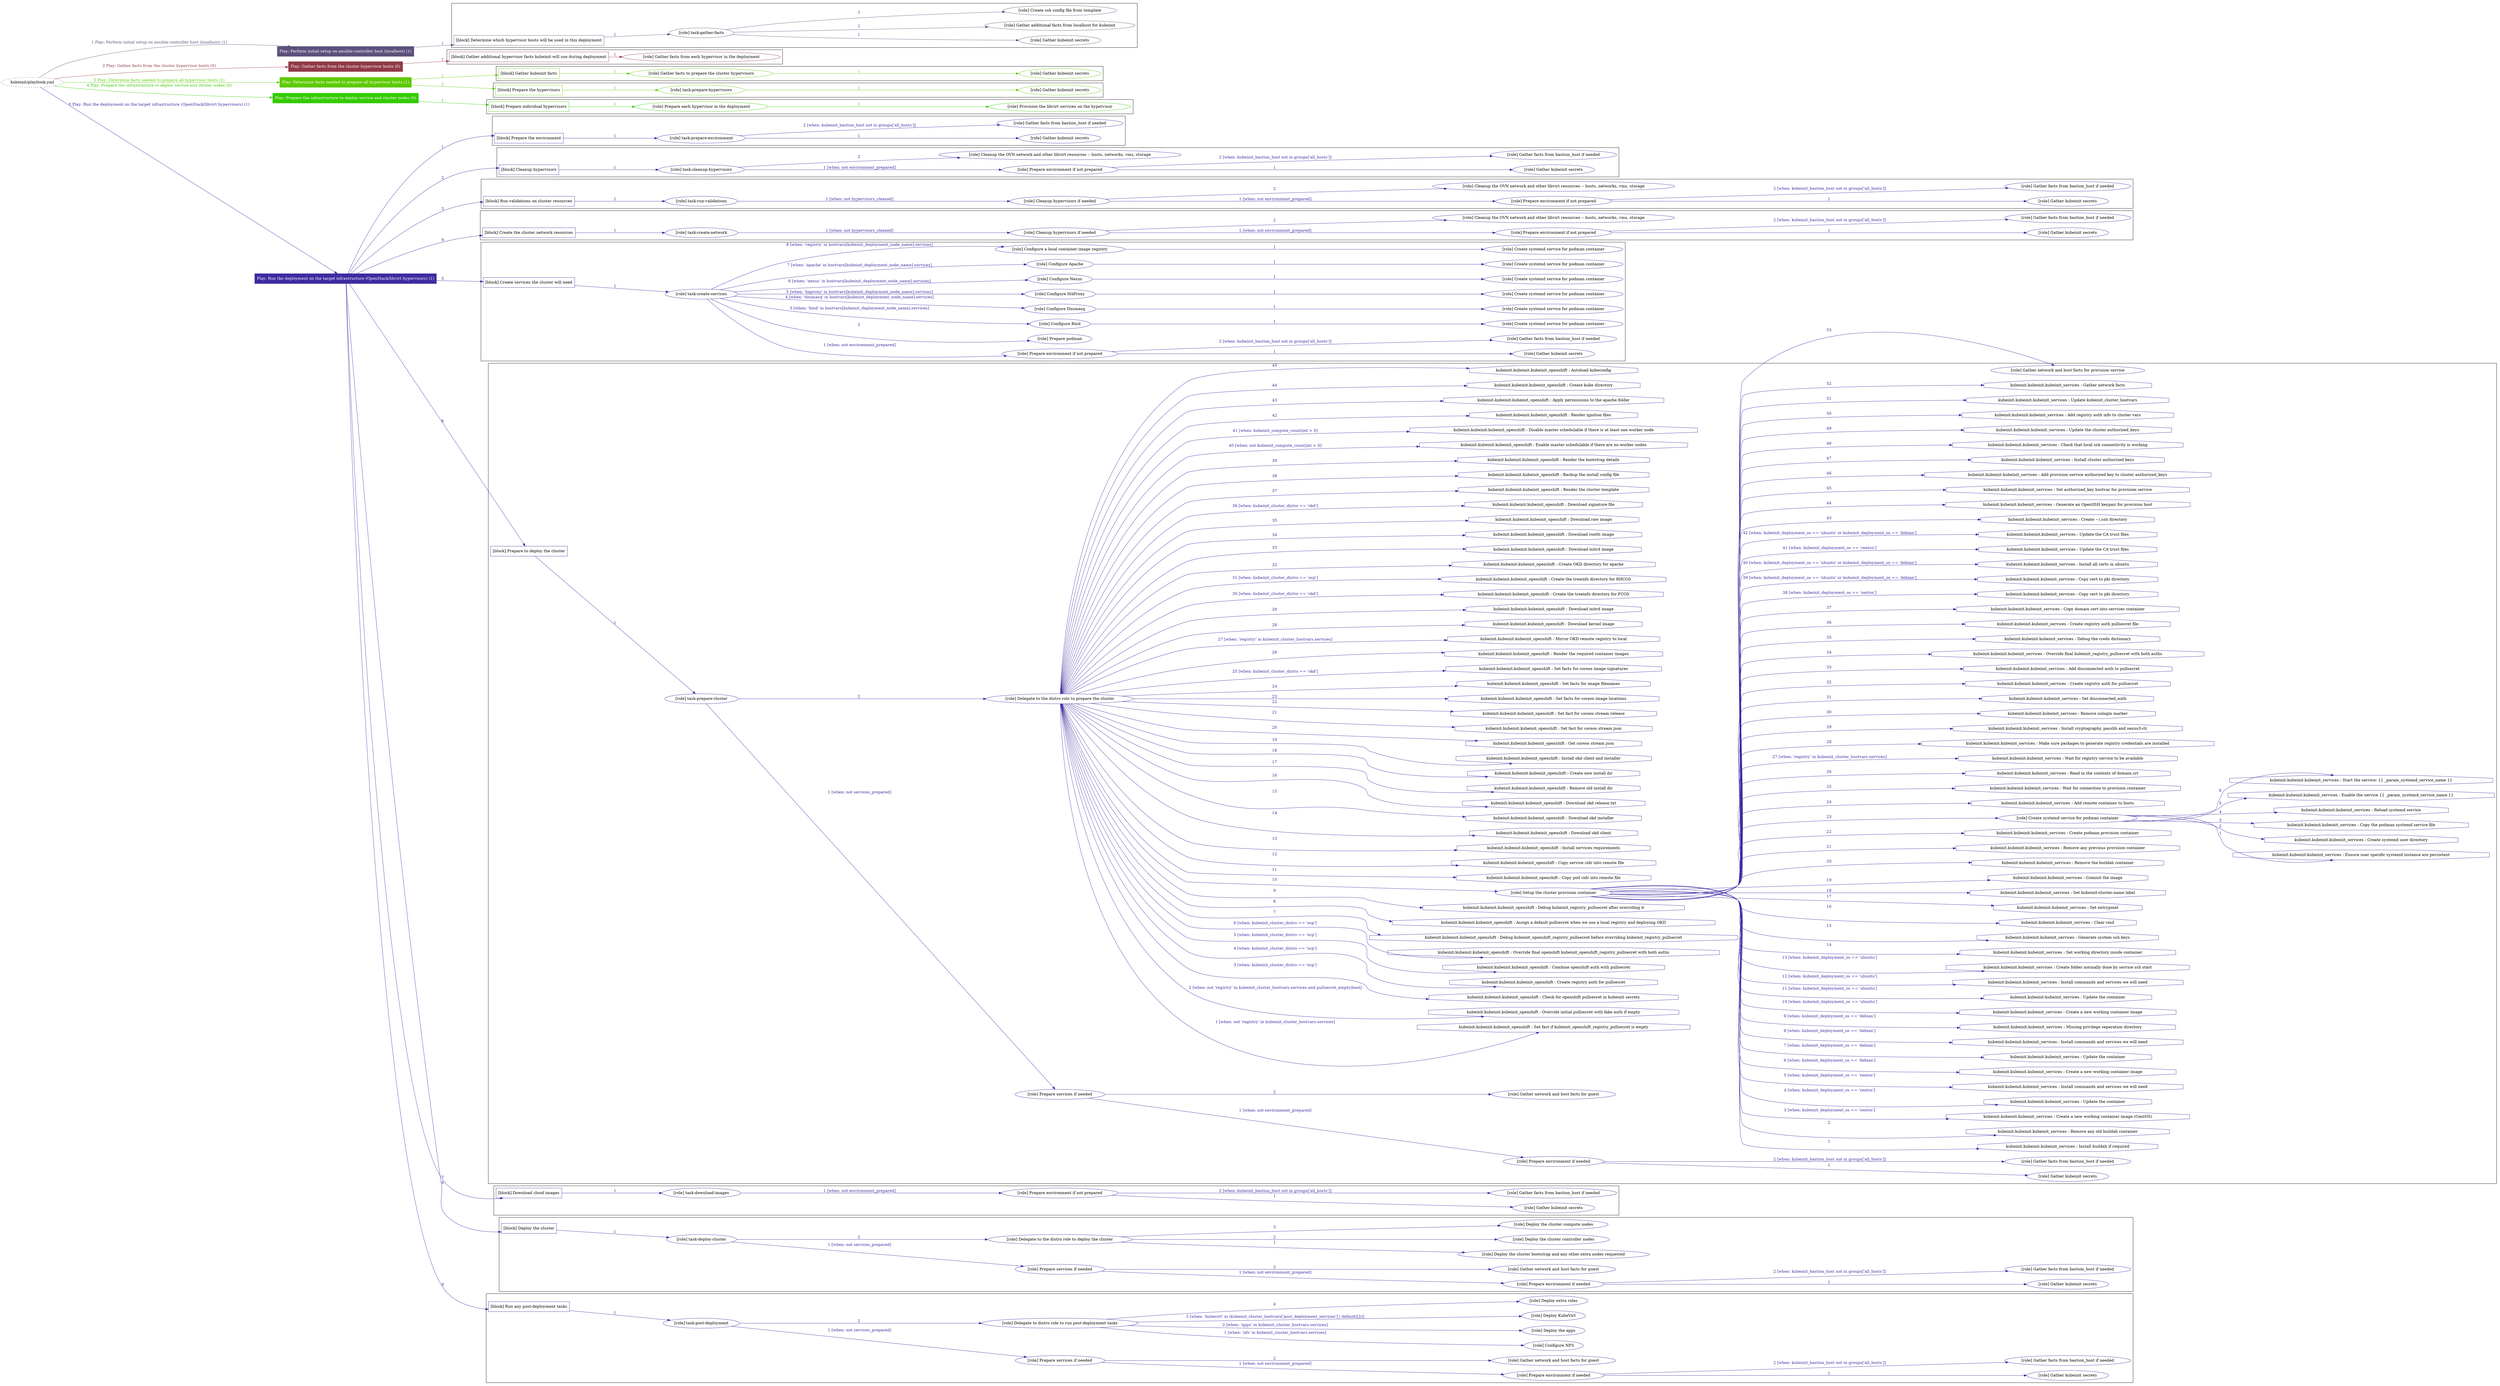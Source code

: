 digraph {
	graph [concentrate=true ordering=in rankdir=LR ratio=fill]
	edge [esep=5 sep=10]
	"kubeinit/playbook.yml" [URL="/home/runner/work/kubeinit/kubeinit/kubeinit/playbook.yml" id=playbook_a5b9417a style=dotted]
	"kubeinit/playbook.yml" -> play_c84ab88a [label="1 Play: Perform initial setup on ansible-controller host (localhost) (1)" color="#5d507c" fontcolor="#5d507c" id=edge_play_c84ab88a labeltooltip="1 Play: Perform initial setup on ansible-controller host (localhost) (1)" tooltip="1 Play: Perform initial setup on ansible-controller host (localhost) (1)"]
	subgraph "Play: Perform initial setup on ansible-controller host (localhost) (1)" {
		play_c84ab88a [label="Play: Perform initial setup on ansible-controller host (localhost) (1)" URL="/home/runner/work/kubeinit/kubeinit/kubeinit/playbook.yml" color="#5d507c" fontcolor="#ffffff" id=play_c84ab88a shape=box style=filled tooltip=localhost]
		play_c84ab88a -> block_85bf4bfc [label=1 color="#5d507c" fontcolor="#5d507c" id=edge_block_85bf4bfc labeltooltip=1 tooltip=1]
		subgraph cluster_block_85bf4bfc {
			block_85bf4bfc [label="[block] Determine which hypervisor hosts will be used in this deployment" URL="/home/runner/work/kubeinit/kubeinit/kubeinit/playbook.yml" color="#5d507c" id=block_85bf4bfc labeltooltip="Determine which hypervisor hosts will be used in this deployment" shape=box tooltip="Determine which hypervisor hosts will be used in this deployment"]
			block_85bf4bfc -> role_8896afd5 [label="1 " color="#5d507c" fontcolor="#5d507c" id=edge_role_8896afd5 labeltooltip="1 " tooltip="1 "]
			subgraph "task-gather-facts" {
				role_8896afd5 [label="[role] task-gather-facts" URL="/home/runner/work/kubeinit/kubeinit/kubeinit/playbook.yml" color="#5d507c" id=role_8896afd5 tooltip="task-gather-facts"]
				role_8896afd5 -> role_3f517a87 [label="1 " color="#5d507c" fontcolor="#5d507c" id=edge_role_3f517a87 labeltooltip="1 " tooltip="1 "]
				subgraph "Gather kubeinit secrets" {
					role_3f517a87 [label="[role] Gather kubeinit secrets" URL="/home/runner/.ansible/collections/ansible_collections/kubeinit/kubeinit/roles/kubeinit_prepare/tasks/build_hypervisors_group.yml" color="#5d507c" id=role_3f517a87 tooltip="Gather kubeinit secrets"]
				}
				role_8896afd5 -> role_8c72911a [label="2 " color="#5d507c" fontcolor="#5d507c" id=edge_role_8c72911a labeltooltip="2 " tooltip="2 "]
				subgraph "Gather additional facts from localhost for kubeinit" {
					role_8c72911a [label="[role] Gather additional facts from localhost for kubeinit" URL="/home/runner/.ansible/collections/ansible_collections/kubeinit/kubeinit/roles/kubeinit_prepare/tasks/build_hypervisors_group.yml" color="#5d507c" id=role_8c72911a tooltip="Gather additional facts from localhost for kubeinit"]
				}
				role_8896afd5 -> role_6fd450fe [label="3 " color="#5d507c" fontcolor="#5d507c" id=edge_role_6fd450fe labeltooltip="3 " tooltip="3 "]
				subgraph "Create ssh config file from template" {
					role_6fd450fe [label="[role] Create ssh config file from template" URL="/home/runner/.ansible/collections/ansible_collections/kubeinit/kubeinit/roles/kubeinit_prepare/tasks/build_hypervisors_group.yml" color="#5d507c" id=role_6fd450fe tooltip="Create ssh config file from template"]
				}
			}
		}
	}
	"kubeinit/playbook.yml" -> play_e704e4e6 [label="2 Play: Gather facts from the cluster hypervisor hosts (0)" color="#923a45" fontcolor="#923a45" id=edge_play_e704e4e6 labeltooltip="2 Play: Gather facts from the cluster hypervisor hosts (0)" tooltip="2 Play: Gather facts from the cluster hypervisor hosts (0)"]
	subgraph "Play: Gather facts from the cluster hypervisor hosts (0)" {
		play_e704e4e6 [label="Play: Gather facts from the cluster hypervisor hosts (0)" URL="/home/runner/work/kubeinit/kubeinit/kubeinit/playbook.yml" color="#923a45" fontcolor="#ffffff" id=play_e704e4e6 shape=box style=filled tooltip="Play: Gather facts from the cluster hypervisor hosts (0)"]
		play_e704e4e6 -> block_a3788bc7 [label=1 color="#923a45" fontcolor="#923a45" id=edge_block_a3788bc7 labeltooltip=1 tooltip=1]
		subgraph cluster_block_a3788bc7 {
			block_a3788bc7 [label="[block] Gather additional hypervisor facts kubeinit will use during deployment" URL="/home/runner/work/kubeinit/kubeinit/kubeinit/playbook.yml" color="#923a45" id=block_a3788bc7 labeltooltip="Gather additional hypervisor facts kubeinit will use during deployment" shape=box tooltip="Gather additional hypervisor facts kubeinit will use during deployment"]
			block_a3788bc7 -> role_55a6bb92 [label="1 " color="#923a45" fontcolor="#923a45" id=edge_role_55a6bb92 labeltooltip="1 " tooltip="1 "]
			subgraph "Gather facts from each hypervisor in the deployment" {
				role_55a6bb92 [label="[role] Gather facts from each hypervisor in the deployment" URL="/home/runner/work/kubeinit/kubeinit/kubeinit/playbook.yml" color="#923a45" id=role_55a6bb92 tooltip="Gather facts from each hypervisor in the deployment"]
			}
		}
	}
	"kubeinit/playbook.yml" -> play_64b72140 [label="3 Play: Determine facts needed to prepare all hypervisor hosts (1)" color="#5dca02" fontcolor="#5dca02" id=edge_play_64b72140 labeltooltip="3 Play: Determine facts needed to prepare all hypervisor hosts (1)" tooltip="3 Play: Determine facts needed to prepare all hypervisor hosts (1)"]
	subgraph "Play: Determine facts needed to prepare all hypervisor hosts (1)" {
		play_64b72140 [label="Play: Determine facts needed to prepare all hypervisor hosts (1)" URL="/home/runner/work/kubeinit/kubeinit/kubeinit/playbook.yml" color="#5dca02" fontcolor="#ffffff" id=play_64b72140 shape=box style=filled tooltip=localhost]
		play_64b72140 -> block_44d3bae3 [label=1 color="#5dca02" fontcolor="#5dca02" id=edge_block_44d3bae3 labeltooltip=1 tooltip=1]
		subgraph cluster_block_44d3bae3 {
			block_44d3bae3 [label="[block] Gather kubeinit facts" URL="/home/runner/work/kubeinit/kubeinit/kubeinit/playbook.yml" color="#5dca02" id=block_44d3bae3 labeltooltip="Gather kubeinit facts" shape=box tooltip="Gather kubeinit facts"]
			block_44d3bae3 -> role_ad04d0b3 [label="1 " color="#5dca02" fontcolor="#5dca02" id=edge_role_ad04d0b3 labeltooltip="1 " tooltip="1 "]
			subgraph "Gather facts to prepare the cluster hypervisors" {
				role_ad04d0b3 [label="[role] Gather facts to prepare the cluster hypervisors" URL="/home/runner/work/kubeinit/kubeinit/kubeinit/playbook.yml" color="#5dca02" id=role_ad04d0b3 tooltip="Gather facts to prepare the cluster hypervisors"]
				role_ad04d0b3 -> role_542736d7 [label="1 " color="#5dca02" fontcolor="#5dca02" id=edge_role_542736d7 labeltooltip="1 " tooltip="1 "]
				subgraph "Gather kubeinit secrets" {
					role_542736d7 [label="[role] Gather kubeinit secrets" URL="/home/runner/.ansible/collections/ansible_collections/kubeinit/kubeinit/roles/kubeinit_prepare/tasks/gather_kubeinit_facts.yml" color="#5dca02" id=role_542736d7 tooltip="Gather kubeinit secrets"]
				}
			}
		}
		play_64b72140 -> block_1be59bea [label=2 color="#5dca02" fontcolor="#5dca02" id=edge_block_1be59bea labeltooltip=2 tooltip=2]
		subgraph cluster_block_1be59bea {
			block_1be59bea [label="[block] Prepare the hypervisors" URL="/home/runner/work/kubeinit/kubeinit/kubeinit/playbook.yml" color="#5dca02" id=block_1be59bea labeltooltip="Prepare the hypervisors" shape=box tooltip="Prepare the hypervisors"]
			block_1be59bea -> role_0efe02cd [label="1 " color="#5dca02" fontcolor="#5dca02" id=edge_role_0efe02cd labeltooltip="1 " tooltip="1 "]
			subgraph "task-prepare-hypervisors" {
				role_0efe02cd [label="[role] task-prepare-hypervisors" URL="/home/runner/work/kubeinit/kubeinit/kubeinit/playbook.yml" color="#5dca02" id=role_0efe02cd tooltip="task-prepare-hypervisors"]
				role_0efe02cd -> role_f67db98b [label="1 " color="#5dca02" fontcolor="#5dca02" id=edge_role_f67db98b labeltooltip="1 " tooltip="1 "]
				subgraph "Gather kubeinit secrets" {
					role_f67db98b [label="[role] Gather kubeinit secrets" URL="/home/runner/.ansible/collections/ansible_collections/kubeinit/kubeinit/roles/kubeinit_prepare/tasks/gather_kubeinit_facts.yml" color="#5dca02" id=role_f67db98b tooltip="Gather kubeinit secrets"]
				}
			}
		}
	}
	"kubeinit/playbook.yml" -> play_51ade490 [label="4 Play: Prepare the infrastructure to deploy service and cluster nodes (0)" color="#34cb01" fontcolor="#34cb01" id=edge_play_51ade490 labeltooltip="4 Play: Prepare the infrastructure to deploy service and cluster nodes (0)" tooltip="4 Play: Prepare the infrastructure to deploy service and cluster nodes (0)"]
	subgraph "Play: Prepare the infrastructure to deploy service and cluster nodes (0)" {
		play_51ade490 [label="Play: Prepare the infrastructure to deploy service and cluster nodes (0)" URL="/home/runner/work/kubeinit/kubeinit/kubeinit/playbook.yml" color="#34cb01" fontcolor="#ffffff" id=play_51ade490 shape=box style=filled tooltip="Play: Prepare the infrastructure to deploy service and cluster nodes (0)"]
		play_51ade490 -> block_be383455 [label=1 color="#34cb01" fontcolor="#34cb01" id=edge_block_be383455 labeltooltip=1 tooltip=1]
		subgraph cluster_block_be383455 {
			block_be383455 [label="[block] Prepare individual hypervisors" URL="/home/runner/work/kubeinit/kubeinit/kubeinit/playbook.yml" color="#34cb01" id=block_be383455 labeltooltip="Prepare individual hypervisors" shape=box tooltip="Prepare individual hypervisors"]
			block_be383455 -> role_7742fb4e [label="1 " color="#34cb01" fontcolor="#34cb01" id=edge_role_7742fb4e labeltooltip="1 " tooltip="1 "]
			subgraph "Prepare each hypervisor in the deployment" {
				role_7742fb4e [label="[role] Prepare each hypervisor in the deployment" URL="/home/runner/work/kubeinit/kubeinit/kubeinit/playbook.yml" color="#34cb01" id=role_7742fb4e tooltip="Prepare each hypervisor in the deployment"]
				role_7742fb4e -> role_94a04a17 [label="1 " color="#34cb01" fontcolor="#34cb01" id=edge_role_94a04a17 labeltooltip="1 " tooltip="1 "]
				subgraph "Provision the libvirt services on the hypervisor" {
					role_94a04a17 [label="[role] Provision the libvirt services on the hypervisor" URL="/home/runner/.ansible/collections/ansible_collections/kubeinit/kubeinit/roles/kubeinit_prepare/tasks/prepare_hypervisor.yml" color="#34cb01" id=role_94a04a17 tooltip="Provision the libvirt services on the hypervisor"]
				}
			}
		}
	}
	"kubeinit/playbook.yml" -> play_eda07799 [label="5 Play: Run the deployment on the target infrastructure (OpenStack/libvirt hypervisors) (1)" color="#3d2ba1" fontcolor="#3d2ba1" id=edge_play_eda07799 labeltooltip="5 Play: Run the deployment on the target infrastructure (OpenStack/libvirt hypervisors) (1)" tooltip="5 Play: Run the deployment on the target infrastructure (OpenStack/libvirt hypervisors) (1)"]
	subgraph "Play: Run the deployment on the target infrastructure (OpenStack/libvirt hypervisors) (1)" {
		play_eda07799 [label="Play: Run the deployment on the target infrastructure (OpenStack/libvirt hypervisors) (1)" URL="/home/runner/work/kubeinit/kubeinit/kubeinit/playbook.yml" color="#3d2ba1" fontcolor="#ffffff" id=play_eda07799 shape=box style=filled tooltip=localhost]
		play_eda07799 -> block_c165aae3 [label=1 color="#3d2ba1" fontcolor="#3d2ba1" id=edge_block_c165aae3 labeltooltip=1 tooltip=1]
		subgraph cluster_block_c165aae3 {
			block_c165aae3 [label="[block] Prepare the environment" URL="/home/runner/work/kubeinit/kubeinit/kubeinit/playbook.yml" color="#3d2ba1" id=block_c165aae3 labeltooltip="Prepare the environment" shape=box tooltip="Prepare the environment"]
			block_c165aae3 -> role_e0dafd60 [label="1 " color="#3d2ba1" fontcolor="#3d2ba1" id=edge_role_e0dafd60 labeltooltip="1 " tooltip="1 "]
			subgraph "task-prepare-environment" {
				role_e0dafd60 [label="[role] task-prepare-environment" URL="/home/runner/work/kubeinit/kubeinit/kubeinit/playbook.yml" color="#3d2ba1" id=role_e0dafd60 tooltip="task-prepare-environment"]
				role_e0dafd60 -> role_dc4b86ba [label="1 " color="#3d2ba1" fontcolor="#3d2ba1" id=edge_role_dc4b86ba labeltooltip="1 " tooltip="1 "]
				subgraph "Gather kubeinit secrets" {
					role_dc4b86ba [label="[role] Gather kubeinit secrets" URL="/home/runner/.ansible/collections/ansible_collections/kubeinit/kubeinit/roles/kubeinit_prepare/tasks/gather_kubeinit_facts.yml" color="#3d2ba1" id=role_dc4b86ba tooltip="Gather kubeinit secrets"]
				}
				role_e0dafd60 -> role_3b8a3038 [label="2 [when: kubeinit_bastion_host not in groups['all_hosts']]" color="#3d2ba1" fontcolor="#3d2ba1" id=edge_role_3b8a3038 labeltooltip="2 [when: kubeinit_bastion_host not in groups['all_hosts']]" tooltip="2 [when: kubeinit_bastion_host not in groups['all_hosts']]"]
				subgraph "Gather facts from bastion_host if needed" {
					role_3b8a3038 [label="[role] Gather facts from bastion_host if needed" URL="/home/runner/.ansible/collections/ansible_collections/kubeinit/kubeinit/roles/kubeinit_prepare/tasks/main.yml" color="#3d2ba1" id=role_3b8a3038 tooltip="Gather facts from bastion_host if needed"]
				}
			}
		}
		play_eda07799 -> block_52d60ca7 [label=2 color="#3d2ba1" fontcolor="#3d2ba1" id=edge_block_52d60ca7 labeltooltip=2 tooltip=2]
		subgraph cluster_block_52d60ca7 {
			block_52d60ca7 [label="[block] Cleanup hypervisors" URL="/home/runner/work/kubeinit/kubeinit/kubeinit/playbook.yml" color="#3d2ba1" id=block_52d60ca7 labeltooltip="Cleanup hypervisors" shape=box tooltip="Cleanup hypervisors"]
			block_52d60ca7 -> role_8b8130b7 [label="1 " color="#3d2ba1" fontcolor="#3d2ba1" id=edge_role_8b8130b7 labeltooltip="1 " tooltip="1 "]
			subgraph "task-cleanup-hypervisors" {
				role_8b8130b7 [label="[role] task-cleanup-hypervisors" URL="/home/runner/work/kubeinit/kubeinit/kubeinit/playbook.yml" color="#3d2ba1" id=role_8b8130b7 tooltip="task-cleanup-hypervisors"]
				role_8b8130b7 -> role_ed11eec7 [label="1 [when: not environment_prepared]" color="#3d2ba1" fontcolor="#3d2ba1" id=edge_role_ed11eec7 labeltooltip="1 [when: not environment_prepared]" tooltip="1 [when: not environment_prepared]"]
				subgraph "Prepare environment if not prepared" {
					role_ed11eec7 [label="[role] Prepare environment if not prepared" URL="/home/runner/.ansible/collections/ansible_collections/kubeinit/kubeinit/roles/kubeinit_libvirt/tasks/cleanup_hypervisors.yml" color="#3d2ba1" id=role_ed11eec7 tooltip="Prepare environment if not prepared"]
					role_ed11eec7 -> role_66692757 [label="1 " color="#3d2ba1" fontcolor="#3d2ba1" id=edge_role_66692757 labeltooltip="1 " tooltip="1 "]
					subgraph "Gather kubeinit secrets" {
						role_66692757 [label="[role] Gather kubeinit secrets" URL="/home/runner/.ansible/collections/ansible_collections/kubeinit/kubeinit/roles/kubeinit_prepare/tasks/gather_kubeinit_facts.yml" color="#3d2ba1" id=role_66692757 tooltip="Gather kubeinit secrets"]
					}
					role_ed11eec7 -> role_0104c2fa [label="2 [when: kubeinit_bastion_host not in groups['all_hosts']]" color="#3d2ba1" fontcolor="#3d2ba1" id=edge_role_0104c2fa labeltooltip="2 [when: kubeinit_bastion_host not in groups['all_hosts']]" tooltip="2 [when: kubeinit_bastion_host not in groups['all_hosts']]"]
					subgraph "Gather facts from bastion_host if needed" {
						role_0104c2fa [label="[role] Gather facts from bastion_host if needed" URL="/home/runner/.ansible/collections/ansible_collections/kubeinit/kubeinit/roles/kubeinit_prepare/tasks/main.yml" color="#3d2ba1" id=role_0104c2fa tooltip="Gather facts from bastion_host if needed"]
					}
				}
				role_8b8130b7 -> role_96a2e7d1 [label="2 " color="#3d2ba1" fontcolor="#3d2ba1" id=edge_role_96a2e7d1 labeltooltip="2 " tooltip="2 "]
				subgraph "Cleanup the OVN network and other libvirt resources -- hosts, networks, vms, storage" {
					role_96a2e7d1 [label="[role] Cleanup the OVN network and other libvirt resources -- hosts, networks, vms, storage" URL="/home/runner/.ansible/collections/ansible_collections/kubeinit/kubeinit/roles/kubeinit_libvirt/tasks/cleanup_hypervisors.yml" color="#3d2ba1" id=role_96a2e7d1 tooltip="Cleanup the OVN network and other libvirt resources -- hosts, networks, vms, storage"]
				}
			}
		}
		play_eda07799 -> block_64ce575a [label=3 color="#3d2ba1" fontcolor="#3d2ba1" id=edge_block_64ce575a labeltooltip=3 tooltip=3]
		subgraph cluster_block_64ce575a {
			block_64ce575a [label="[block] Run validations on cluster resources" URL="/home/runner/work/kubeinit/kubeinit/kubeinit/playbook.yml" color="#3d2ba1" id=block_64ce575a labeltooltip="Run validations on cluster resources" shape=box tooltip="Run validations on cluster resources"]
			block_64ce575a -> role_7a7bef8f [label="1 " color="#3d2ba1" fontcolor="#3d2ba1" id=edge_role_7a7bef8f labeltooltip="1 " tooltip="1 "]
			subgraph "task-run-validations" {
				role_7a7bef8f [label="[role] task-run-validations" URL="/home/runner/work/kubeinit/kubeinit/kubeinit/playbook.yml" color="#3d2ba1" id=role_7a7bef8f tooltip="task-run-validations"]
				role_7a7bef8f -> role_8800f8ab [label="1 [when: not hypervisors_cleaned]" color="#3d2ba1" fontcolor="#3d2ba1" id=edge_role_8800f8ab labeltooltip="1 [when: not hypervisors_cleaned]" tooltip="1 [when: not hypervisors_cleaned]"]
				subgraph "Cleanup hypervisors if needed" {
					role_8800f8ab [label="[role] Cleanup hypervisors if needed" URL="/home/runner/.ansible/collections/ansible_collections/kubeinit/kubeinit/roles/kubeinit_validations/tasks/main.yml" color="#3d2ba1" id=role_8800f8ab tooltip="Cleanup hypervisors if needed"]
					role_8800f8ab -> role_5e6ecb17 [label="1 [when: not environment_prepared]" color="#3d2ba1" fontcolor="#3d2ba1" id=edge_role_5e6ecb17 labeltooltip="1 [when: not environment_prepared]" tooltip="1 [when: not environment_prepared]"]
					subgraph "Prepare environment if not prepared" {
						role_5e6ecb17 [label="[role] Prepare environment if not prepared" URL="/home/runner/.ansible/collections/ansible_collections/kubeinit/kubeinit/roles/kubeinit_libvirt/tasks/cleanup_hypervisors.yml" color="#3d2ba1" id=role_5e6ecb17 tooltip="Prepare environment if not prepared"]
						role_5e6ecb17 -> role_aed1b2da [label="1 " color="#3d2ba1" fontcolor="#3d2ba1" id=edge_role_aed1b2da labeltooltip="1 " tooltip="1 "]
						subgraph "Gather kubeinit secrets" {
							role_aed1b2da [label="[role] Gather kubeinit secrets" URL="/home/runner/.ansible/collections/ansible_collections/kubeinit/kubeinit/roles/kubeinit_prepare/tasks/gather_kubeinit_facts.yml" color="#3d2ba1" id=role_aed1b2da tooltip="Gather kubeinit secrets"]
						}
						role_5e6ecb17 -> role_b0990612 [label="2 [when: kubeinit_bastion_host not in groups['all_hosts']]" color="#3d2ba1" fontcolor="#3d2ba1" id=edge_role_b0990612 labeltooltip="2 [when: kubeinit_bastion_host not in groups['all_hosts']]" tooltip="2 [when: kubeinit_bastion_host not in groups['all_hosts']]"]
						subgraph "Gather facts from bastion_host if needed" {
							role_b0990612 [label="[role] Gather facts from bastion_host if needed" URL="/home/runner/.ansible/collections/ansible_collections/kubeinit/kubeinit/roles/kubeinit_prepare/tasks/main.yml" color="#3d2ba1" id=role_b0990612 tooltip="Gather facts from bastion_host if needed"]
						}
					}
					role_8800f8ab -> role_2fe5bbf0 [label="2 " color="#3d2ba1" fontcolor="#3d2ba1" id=edge_role_2fe5bbf0 labeltooltip="2 " tooltip="2 "]
					subgraph "Cleanup the OVN network and other libvirt resources -- hosts, networks, vms, storage" {
						role_2fe5bbf0 [label="[role] Cleanup the OVN network and other libvirt resources -- hosts, networks, vms, storage" URL="/home/runner/.ansible/collections/ansible_collections/kubeinit/kubeinit/roles/kubeinit_libvirt/tasks/cleanup_hypervisors.yml" color="#3d2ba1" id=role_2fe5bbf0 tooltip="Cleanup the OVN network and other libvirt resources -- hosts, networks, vms, storage"]
					}
				}
			}
		}
		play_eda07799 -> block_85013f3c [label=4 color="#3d2ba1" fontcolor="#3d2ba1" id=edge_block_85013f3c labeltooltip=4 tooltip=4]
		subgraph cluster_block_85013f3c {
			block_85013f3c [label="[block] Create the cluster network resources" URL="/home/runner/work/kubeinit/kubeinit/kubeinit/playbook.yml" color="#3d2ba1" id=block_85013f3c labeltooltip="Create the cluster network resources" shape=box tooltip="Create the cluster network resources"]
			block_85013f3c -> role_d3d0f61a [label="1 " color="#3d2ba1" fontcolor="#3d2ba1" id=edge_role_d3d0f61a labeltooltip="1 " tooltip="1 "]
			subgraph "task-create-network" {
				role_d3d0f61a [label="[role] task-create-network" URL="/home/runner/work/kubeinit/kubeinit/kubeinit/playbook.yml" color="#3d2ba1" id=role_d3d0f61a tooltip="task-create-network"]
				role_d3d0f61a -> role_f8a64144 [label="1 [when: not hypervisors_cleaned]" color="#3d2ba1" fontcolor="#3d2ba1" id=edge_role_f8a64144 labeltooltip="1 [when: not hypervisors_cleaned]" tooltip="1 [when: not hypervisors_cleaned]"]
				subgraph "Cleanup hypervisors if needed" {
					role_f8a64144 [label="[role] Cleanup hypervisors if needed" URL="/home/runner/.ansible/collections/ansible_collections/kubeinit/kubeinit/roles/kubeinit_libvirt/tasks/create_network.yml" color="#3d2ba1" id=role_f8a64144 tooltip="Cleanup hypervisors if needed"]
					role_f8a64144 -> role_30fc4672 [label="1 [when: not environment_prepared]" color="#3d2ba1" fontcolor="#3d2ba1" id=edge_role_30fc4672 labeltooltip="1 [when: not environment_prepared]" tooltip="1 [when: not environment_prepared]"]
					subgraph "Prepare environment if not prepared" {
						role_30fc4672 [label="[role] Prepare environment if not prepared" URL="/home/runner/.ansible/collections/ansible_collections/kubeinit/kubeinit/roles/kubeinit_libvirt/tasks/cleanup_hypervisors.yml" color="#3d2ba1" id=role_30fc4672 tooltip="Prepare environment if not prepared"]
						role_30fc4672 -> role_1e4e7f89 [label="1 " color="#3d2ba1" fontcolor="#3d2ba1" id=edge_role_1e4e7f89 labeltooltip="1 " tooltip="1 "]
						subgraph "Gather kubeinit secrets" {
							role_1e4e7f89 [label="[role] Gather kubeinit secrets" URL="/home/runner/.ansible/collections/ansible_collections/kubeinit/kubeinit/roles/kubeinit_prepare/tasks/gather_kubeinit_facts.yml" color="#3d2ba1" id=role_1e4e7f89 tooltip="Gather kubeinit secrets"]
						}
						role_30fc4672 -> role_dd3a1bb9 [label="2 [when: kubeinit_bastion_host not in groups['all_hosts']]" color="#3d2ba1" fontcolor="#3d2ba1" id=edge_role_dd3a1bb9 labeltooltip="2 [when: kubeinit_bastion_host not in groups['all_hosts']]" tooltip="2 [when: kubeinit_bastion_host not in groups['all_hosts']]"]
						subgraph "Gather facts from bastion_host if needed" {
							role_dd3a1bb9 [label="[role] Gather facts from bastion_host if needed" URL="/home/runner/.ansible/collections/ansible_collections/kubeinit/kubeinit/roles/kubeinit_prepare/tasks/main.yml" color="#3d2ba1" id=role_dd3a1bb9 tooltip="Gather facts from bastion_host if needed"]
						}
					}
					role_f8a64144 -> role_0935d2e2 [label="2 " color="#3d2ba1" fontcolor="#3d2ba1" id=edge_role_0935d2e2 labeltooltip="2 " tooltip="2 "]
					subgraph "Cleanup the OVN network and other libvirt resources -- hosts, networks, vms, storage" {
						role_0935d2e2 [label="[role] Cleanup the OVN network and other libvirt resources -- hosts, networks, vms, storage" URL="/home/runner/.ansible/collections/ansible_collections/kubeinit/kubeinit/roles/kubeinit_libvirt/tasks/cleanup_hypervisors.yml" color="#3d2ba1" id=role_0935d2e2 tooltip="Cleanup the OVN network and other libvirt resources -- hosts, networks, vms, storage"]
					}
				}
			}
		}
		play_eda07799 -> block_e57c3b8e [label=5 color="#3d2ba1" fontcolor="#3d2ba1" id=edge_block_e57c3b8e labeltooltip=5 tooltip=5]
		subgraph cluster_block_e57c3b8e {
			block_e57c3b8e [label="[block] Create services the cluster will need" URL="/home/runner/work/kubeinit/kubeinit/kubeinit/playbook.yml" color="#3d2ba1" id=block_e57c3b8e labeltooltip="Create services the cluster will need" shape=box tooltip="Create services the cluster will need"]
			block_e57c3b8e -> role_48593d1d [label="1 " color="#3d2ba1" fontcolor="#3d2ba1" id=edge_role_48593d1d labeltooltip="1 " tooltip="1 "]
			subgraph "task-create-services" {
				role_48593d1d [label="[role] task-create-services" URL="/home/runner/work/kubeinit/kubeinit/kubeinit/playbook.yml" color="#3d2ba1" id=role_48593d1d tooltip="task-create-services"]
				role_48593d1d -> role_319594cd [label="1 [when: not environment_prepared]" color="#3d2ba1" fontcolor="#3d2ba1" id=edge_role_319594cd labeltooltip="1 [when: not environment_prepared]" tooltip="1 [when: not environment_prepared]"]
				subgraph "Prepare environment if not prepared" {
					role_319594cd [label="[role] Prepare environment if not prepared" URL="/home/runner/.ansible/collections/ansible_collections/kubeinit/kubeinit/roles/kubeinit_services/tasks/main.yml" color="#3d2ba1" id=role_319594cd tooltip="Prepare environment if not prepared"]
					role_319594cd -> role_0b1bac41 [label="1 " color="#3d2ba1" fontcolor="#3d2ba1" id=edge_role_0b1bac41 labeltooltip="1 " tooltip="1 "]
					subgraph "Gather kubeinit secrets" {
						role_0b1bac41 [label="[role] Gather kubeinit secrets" URL="/home/runner/.ansible/collections/ansible_collections/kubeinit/kubeinit/roles/kubeinit_prepare/tasks/gather_kubeinit_facts.yml" color="#3d2ba1" id=role_0b1bac41 tooltip="Gather kubeinit secrets"]
					}
					role_319594cd -> role_9d064f94 [label="2 [when: kubeinit_bastion_host not in groups['all_hosts']]" color="#3d2ba1" fontcolor="#3d2ba1" id=edge_role_9d064f94 labeltooltip="2 [when: kubeinit_bastion_host not in groups['all_hosts']]" tooltip="2 [when: kubeinit_bastion_host not in groups['all_hosts']]"]
					subgraph "Gather facts from bastion_host if needed" {
						role_9d064f94 [label="[role] Gather facts from bastion_host if needed" URL="/home/runner/.ansible/collections/ansible_collections/kubeinit/kubeinit/roles/kubeinit_prepare/tasks/main.yml" color="#3d2ba1" id=role_9d064f94 tooltip="Gather facts from bastion_host if needed"]
					}
				}
				role_48593d1d -> role_4da8b840 [label="2 " color="#3d2ba1" fontcolor="#3d2ba1" id=edge_role_4da8b840 labeltooltip="2 " tooltip="2 "]
				subgraph "Prepare podman" {
					role_4da8b840 [label="[role] Prepare podman" URL="/home/runner/.ansible/collections/ansible_collections/kubeinit/kubeinit/roles/kubeinit_services/tasks/00_create_service_pod.yml" color="#3d2ba1" id=role_4da8b840 tooltip="Prepare podman"]
				}
				role_48593d1d -> role_adb759d0 [label="3 [when: 'bind' in hostvars[kubeinit_deployment_node_name].services]" color="#3d2ba1" fontcolor="#3d2ba1" id=edge_role_adb759d0 labeltooltip="3 [when: 'bind' in hostvars[kubeinit_deployment_node_name].services]" tooltip="3 [when: 'bind' in hostvars[kubeinit_deployment_node_name].services]"]
				subgraph "Configure Bind" {
					role_adb759d0 [label="[role] Configure Bind" URL="/home/runner/.ansible/collections/ansible_collections/kubeinit/kubeinit/roles/kubeinit_services/tasks/start_services_containers.yml" color="#3d2ba1" id=role_adb759d0 tooltip="Configure Bind"]
					role_adb759d0 -> role_79db3e7a [label="1 " color="#3d2ba1" fontcolor="#3d2ba1" id=edge_role_79db3e7a labeltooltip="1 " tooltip="1 "]
					subgraph "Create systemd service for podman container" {
						role_79db3e7a [label="[role] Create systemd service for podman container" URL="/home/runner/.ansible/collections/ansible_collections/kubeinit/kubeinit/roles/kubeinit_bind/tasks/main.yml" color="#3d2ba1" id=role_79db3e7a tooltip="Create systemd service for podman container"]
					}
				}
				role_48593d1d -> role_baad3619 [label="4 [when: 'dnsmasq' in hostvars[kubeinit_deployment_node_name].services]" color="#3d2ba1" fontcolor="#3d2ba1" id=edge_role_baad3619 labeltooltip="4 [when: 'dnsmasq' in hostvars[kubeinit_deployment_node_name].services]" tooltip="4 [when: 'dnsmasq' in hostvars[kubeinit_deployment_node_name].services]"]
				subgraph "Configure Dnsmasq" {
					role_baad3619 [label="[role] Configure Dnsmasq" URL="/home/runner/.ansible/collections/ansible_collections/kubeinit/kubeinit/roles/kubeinit_services/tasks/start_services_containers.yml" color="#3d2ba1" id=role_baad3619 tooltip="Configure Dnsmasq"]
					role_baad3619 -> role_d0a1cd2a [label="1 " color="#3d2ba1" fontcolor="#3d2ba1" id=edge_role_d0a1cd2a labeltooltip="1 " tooltip="1 "]
					subgraph "Create systemd service for podman container" {
						role_d0a1cd2a [label="[role] Create systemd service for podman container" URL="/home/runner/.ansible/collections/ansible_collections/kubeinit/kubeinit/roles/kubeinit_dnsmasq/tasks/main.yml" color="#3d2ba1" id=role_d0a1cd2a tooltip="Create systemd service for podman container"]
					}
				}
				role_48593d1d -> role_b14337c5 [label="5 [when: 'haproxy' in hostvars[kubeinit_deployment_node_name].services]" color="#3d2ba1" fontcolor="#3d2ba1" id=edge_role_b14337c5 labeltooltip="5 [when: 'haproxy' in hostvars[kubeinit_deployment_node_name].services]" tooltip="5 [when: 'haproxy' in hostvars[kubeinit_deployment_node_name].services]"]
				subgraph "Configure HAProxy" {
					role_b14337c5 [label="[role] Configure HAProxy" URL="/home/runner/.ansible/collections/ansible_collections/kubeinit/kubeinit/roles/kubeinit_services/tasks/start_services_containers.yml" color="#3d2ba1" id=role_b14337c5 tooltip="Configure HAProxy"]
					role_b14337c5 -> role_b122074b [label="1 " color="#3d2ba1" fontcolor="#3d2ba1" id=edge_role_b122074b labeltooltip="1 " tooltip="1 "]
					subgraph "Create systemd service for podman container" {
						role_b122074b [label="[role] Create systemd service for podman container" URL="/home/runner/.ansible/collections/ansible_collections/kubeinit/kubeinit/roles/kubeinit_haproxy/tasks/main.yml" color="#3d2ba1" id=role_b122074b tooltip="Create systemd service for podman container"]
					}
				}
				role_48593d1d -> role_f87b2e2a [label="6 [when: 'nexus' in hostvars[kubeinit_deployment_node_name].services]" color="#3d2ba1" fontcolor="#3d2ba1" id=edge_role_f87b2e2a labeltooltip="6 [when: 'nexus' in hostvars[kubeinit_deployment_node_name].services]" tooltip="6 [when: 'nexus' in hostvars[kubeinit_deployment_node_name].services]"]
				subgraph "Configure Nexus" {
					role_f87b2e2a [label="[role] Configure Nexus" URL="/home/runner/.ansible/collections/ansible_collections/kubeinit/kubeinit/roles/kubeinit_services/tasks/start_services_containers.yml" color="#3d2ba1" id=role_f87b2e2a tooltip="Configure Nexus"]
					role_f87b2e2a -> role_54cdd48d [label="1 " color="#3d2ba1" fontcolor="#3d2ba1" id=edge_role_54cdd48d labeltooltip="1 " tooltip="1 "]
					subgraph "Create systemd service for podman container" {
						role_54cdd48d [label="[role] Create systemd service for podman container" URL="/home/runner/.ansible/collections/ansible_collections/kubeinit/kubeinit/roles/kubeinit_nexus/tasks/main.yml" color="#3d2ba1" id=role_54cdd48d tooltip="Create systemd service for podman container"]
					}
				}
				role_48593d1d -> role_7af69524 [label="7 [when: 'apache' in hostvars[kubeinit_deployment_node_name].services]" color="#3d2ba1" fontcolor="#3d2ba1" id=edge_role_7af69524 labeltooltip="7 [when: 'apache' in hostvars[kubeinit_deployment_node_name].services]" tooltip="7 [when: 'apache' in hostvars[kubeinit_deployment_node_name].services]"]
				subgraph "Configure Apache" {
					role_7af69524 [label="[role] Configure Apache" URL="/home/runner/.ansible/collections/ansible_collections/kubeinit/kubeinit/roles/kubeinit_services/tasks/start_services_containers.yml" color="#3d2ba1" id=role_7af69524 tooltip="Configure Apache"]
					role_7af69524 -> role_9cd8f946 [label="1 " color="#3d2ba1" fontcolor="#3d2ba1" id=edge_role_9cd8f946 labeltooltip="1 " tooltip="1 "]
					subgraph "Create systemd service for podman container" {
						role_9cd8f946 [label="[role] Create systemd service for podman container" URL="/home/runner/.ansible/collections/ansible_collections/kubeinit/kubeinit/roles/kubeinit_apache/tasks/main.yml" color="#3d2ba1" id=role_9cd8f946 tooltip="Create systemd service for podman container"]
					}
				}
				role_48593d1d -> role_f1ea7eab [label="8 [when: 'registry' in hostvars[kubeinit_deployment_node_name].services]" color="#3d2ba1" fontcolor="#3d2ba1" id=edge_role_f1ea7eab labeltooltip="8 [when: 'registry' in hostvars[kubeinit_deployment_node_name].services]" tooltip="8 [when: 'registry' in hostvars[kubeinit_deployment_node_name].services]"]
				subgraph "Configure a local container image registry" {
					role_f1ea7eab [label="[role] Configure a local container image registry" URL="/home/runner/.ansible/collections/ansible_collections/kubeinit/kubeinit/roles/kubeinit_services/tasks/start_services_containers.yml" color="#3d2ba1" id=role_f1ea7eab tooltip="Configure a local container image registry"]
					role_f1ea7eab -> role_4750033e [label="1 " color="#3d2ba1" fontcolor="#3d2ba1" id=edge_role_4750033e labeltooltip="1 " tooltip="1 "]
					subgraph "Create systemd service for podman container" {
						role_4750033e [label="[role] Create systemd service for podman container" URL="/home/runner/.ansible/collections/ansible_collections/kubeinit/kubeinit/roles/kubeinit_registry/tasks/main.yml" color="#3d2ba1" id=role_4750033e tooltip="Create systemd service for podman container"]
					}
				}
			}
		}
		play_eda07799 -> block_e5ad968c [label=6 color="#3d2ba1" fontcolor="#3d2ba1" id=edge_block_e5ad968c labeltooltip=6 tooltip=6]
		subgraph cluster_block_e5ad968c {
			block_e5ad968c [label="[block] Prepare to deploy the cluster" URL="/home/runner/work/kubeinit/kubeinit/kubeinit/playbook.yml" color="#3d2ba1" id=block_e5ad968c labeltooltip="Prepare to deploy the cluster" shape=box tooltip="Prepare to deploy the cluster"]
			block_e5ad968c -> role_1d6e913b [label="1 " color="#3d2ba1" fontcolor="#3d2ba1" id=edge_role_1d6e913b labeltooltip="1 " tooltip="1 "]
			subgraph "task-prepare-cluster" {
				role_1d6e913b [label="[role] task-prepare-cluster" URL="/home/runner/work/kubeinit/kubeinit/kubeinit/playbook.yml" color="#3d2ba1" id=role_1d6e913b tooltip="task-prepare-cluster"]
				role_1d6e913b -> role_b4057735 [label="1 [when: not services_prepared]" color="#3d2ba1" fontcolor="#3d2ba1" id=edge_role_b4057735 labeltooltip="1 [when: not services_prepared]" tooltip="1 [when: not services_prepared]"]
				subgraph "Prepare services if needed" {
					role_b4057735 [label="[role] Prepare services if needed" URL="/home/runner/.ansible/collections/ansible_collections/kubeinit/kubeinit/roles/kubeinit_prepare/tasks/prepare_cluster.yml" color="#3d2ba1" id=role_b4057735 tooltip="Prepare services if needed"]
					role_b4057735 -> role_b4b00029 [label="1 [when: not environment_prepared]" color="#3d2ba1" fontcolor="#3d2ba1" id=edge_role_b4b00029 labeltooltip="1 [when: not environment_prepared]" tooltip="1 [when: not environment_prepared]"]
					subgraph "Prepare environment if needed" {
						role_b4b00029 [label="[role] Prepare environment if needed" URL="/home/runner/.ansible/collections/ansible_collections/kubeinit/kubeinit/roles/kubeinit_services/tasks/prepare_services.yml" color="#3d2ba1" id=role_b4b00029 tooltip="Prepare environment if needed"]
						role_b4b00029 -> role_f6ffe2b2 [label="1 " color="#3d2ba1" fontcolor="#3d2ba1" id=edge_role_f6ffe2b2 labeltooltip="1 " tooltip="1 "]
						subgraph "Gather kubeinit secrets" {
							role_f6ffe2b2 [label="[role] Gather kubeinit secrets" URL="/home/runner/.ansible/collections/ansible_collections/kubeinit/kubeinit/roles/kubeinit_prepare/tasks/gather_kubeinit_facts.yml" color="#3d2ba1" id=role_f6ffe2b2 tooltip="Gather kubeinit secrets"]
						}
						role_b4b00029 -> role_d66e6379 [label="2 [when: kubeinit_bastion_host not in groups['all_hosts']]" color="#3d2ba1" fontcolor="#3d2ba1" id=edge_role_d66e6379 labeltooltip="2 [when: kubeinit_bastion_host not in groups['all_hosts']]" tooltip="2 [when: kubeinit_bastion_host not in groups['all_hosts']]"]
						subgraph "Gather facts from bastion_host if needed" {
							role_d66e6379 [label="[role] Gather facts from bastion_host if needed" URL="/home/runner/.ansible/collections/ansible_collections/kubeinit/kubeinit/roles/kubeinit_prepare/tasks/main.yml" color="#3d2ba1" id=role_d66e6379 tooltip="Gather facts from bastion_host if needed"]
						}
					}
					role_b4057735 -> role_43ad13b7 [label="2 " color="#3d2ba1" fontcolor="#3d2ba1" id=edge_role_43ad13b7 labeltooltip="2 " tooltip="2 "]
					subgraph "Gather network and host facts for guest" {
						role_43ad13b7 [label="[role] Gather network and host facts for guest" URL="/home/runner/.ansible/collections/ansible_collections/kubeinit/kubeinit/roles/kubeinit_services/tasks/prepare_services.yml" color="#3d2ba1" id=role_43ad13b7 tooltip="Gather network and host facts for guest"]
					}
				}
				role_1d6e913b -> role_a5ccea0f [label="2 " color="#3d2ba1" fontcolor="#3d2ba1" id=edge_role_a5ccea0f labeltooltip="2 " tooltip="2 "]
				subgraph "Delegate to the distro role to prepare the cluster" {
					role_a5ccea0f [label="[role] Delegate to the distro role to prepare the cluster" URL="/home/runner/.ansible/collections/ansible_collections/kubeinit/kubeinit/roles/kubeinit_prepare/tasks/prepare_cluster.yml" color="#3d2ba1" id=role_a5ccea0f tooltip="Delegate to the distro role to prepare the cluster"]
					task_369f3312 [label="kubeinit.kubeinit.kubeinit_openshift : Set fact if kubeinit_openshift_registry_pullsecret is empty" URL="/home/runner/.ansible/collections/ansible_collections/kubeinit/kubeinit/roles/kubeinit_openshift/tasks/prepare_cluster.yml" color="#3d2ba1" id=task_369f3312 shape=octagon tooltip="kubeinit.kubeinit.kubeinit_openshift : Set fact if kubeinit_openshift_registry_pullsecret is empty"]
					role_a5ccea0f -> task_369f3312 [label="1 [when: not 'registry' in kubeinit_cluster_hostvars.services]" color="#3d2ba1" fontcolor="#3d2ba1" id=edge_task_369f3312 labeltooltip="1 [when: not 'registry' in kubeinit_cluster_hostvars.services]" tooltip="1 [when: not 'registry' in kubeinit_cluster_hostvars.services]"]
					task_6851eb1f [label="kubeinit.kubeinit.kubeinit_openshift : Override initial pullsecret with fake auth if empty" URL="/home/runner/.ansible/collections/ansible_collections/kubeinit/kubeinit/roles/kubeinit_openshift/tasks/prepare_cluster.yml" color="#3d2ba1" id=task_6851eb1f shape=octagon tooltip="kubeinit.kubeinit.kubeinit_openshift : Override initial pullsecret with fake auth if empty"]
					role_a5ccea0f -> task_6851eb1f [label="2 [when: not 'registry' in kubeinit_cluster_hostvars.services and pullsecret_empty|bool]" color="#3d2ba1" fontcolor="#3d2ba1" id=edge_task_6851eb1f labeltooltip="2 [when: not 'registry' in kubeinit_cluster_hostvars.services and pullsecret_empty|bool]" tooltip="2 [when: not 'registry' in kubeinit_cluster_hostvars.services and pullsecret_empty|bool]"]
					task_38b32620 [label="kubeinit.kubeinit.kubeinit_openshift : Check for openshift pullsecret in kubeinit secrets" URL="/home/runner/.ansible/collections/ansible_collections/kubeinit/kubeinit/roles/kubeinit_openshift/tasks/prepare_cluster.yml" color="#3d2ba1" id=task_38b32620 shape=octagon tooltip="kubeinit.kubeinit.kubeinit_openshift : Check for openshift pullsecret in kubeinit secrets"]
					role_a5ccea0f -> task_38b32620 [label="3 [when: kubeinit_cluster_distro == 'ocp']" color="#3d2ba1" fontcolor="#3d2ba1" id=edge_task_38b32620 labeltooltip="3 [when: kubeinit_cluster_distro == 'ocp']" tooltip="3 [when: kubeinit_cluster_distro == 'ocp']"]
					task_8724e100 [label="kubeinit.kubeinit.kubeinit_openshift : Create registry auth for pullsecret" URL="/home/runner/.ansible/collections/ansible_collections/kubeinit/kubeinit/roles/kubeinit_openshift/tasks/prepare_cluster.yml" color="#3d2ba1" id=task_8724e100 shape=octagon tooltip="kubeinit.kubeinit.kubeinit_openshift : Create registry auth for pullsecret"]
					role_a5ccea0f -> task_8724e100 [label="4 [when: kubeinit_cluster_distro == 'ocp']" color="#3d2ba1" fontcolor="#3d2ba1" id=edge_task_8724e100 labeltooltip="4 [when: kubeinit_cluster_distro == 'ocp']" tooltip="4 [when: kubeinit_cluster_distro == 'ocp']"]
					task_47d2c730 [label="kubeinit.kubeinit.kubeinit_openshift : Combine openshift auth with pullsecret" URL="/home/runner/.ansible/collections/ansible_collections/kubeinit/kubeinit/roles/kubeinit_openshift/tasks/prepare_cluster.yml" color="#3d2ba1" id=task_47d2c730 shape=octagon tooltip="kubeinit.kubeinit.kubeinit_openshift : Combine openshift auth with pullsecret"]
					role_a5ccea0f -> task_47d2c730 [label="5 [when: kubeinit_cluster_distro == 'ocp']" color="#3d2ba1" fontcolor="#3d2ba1" id=edge_task_47d2c730 labeltooltip="5 [when: kubeinit_cluster_distro == 'ocp']" tooltip="5 [when: kubeinit_cluster_distro == 'ocp']"]
					task_103606a0 [label="kubeinit.kubeinit.kubeinit_openshift : Override final openshift kubeinit_openshift_registry_pullsecret with both auths" URL="/home/runner/.ansible/collections/ansible_collections/kubeinit/kubeinit/roles/kubeinit_openshift/tasks/prepare_cluster.yml" color="#3d2ba1" id=task_103606a0 shape=octagon tooltip="kubeinit.kubeinit.kubeinit_openshift : Override final openshift kubeinit_openshift_registry_pullsecret with both auths"]
					role_a5ccea0f -> task_103606a0 [label="6 [when: kubeinit_cluster_distro == 'ocp']" color="#3d2ba1" fontcolor="#3d2ba1" id=edge_task_103606a0 labeltooltip="6 [when: kubeinit_cluster_distro == 'ocp']" tooltip="6 [when: kubeinit_cluster_distro == 'ocp']"]
					task_2d6c5182 [label="kubeinit.kubeinit.kubeinit_openshift : Debug kubeinit_openshift_registry_pullsecret before overriding kubeinit_registry_pullsecret" URL="/home/runner/.ansible/collections/ansible_collections/kubeinit/kubeinit/roles/kubeinit_openshift/tasks/prepare_cluster.yml" color="#3d2ba1" id=task_2d6c5182 shape=octagon tooltip="kubeinit.kubeinit.kubeinit_openshift : Debug kubeinit_openshift_registry_pullsecret before overriding kubeinit_registry_pullsecret"]
					role_a5ccea0f -> task_2d6c5182 [label="7 " color="#3d2ba1" fontcolor="#3d2ba1" id=edge_task_2d6c5182 labeltooltip="7 " tooltip="7 "]
					task_0f269ca0 [label="kubeinit.kubeinit.kubeinit_openshift : Assign a default pullsecret when we use a local registry and deploying OKD" URL="/home/runner/.ansible/collections/ansible_collections/kubeinit/kubeinit/roles/kubeinit_openshift/tasks/prepare_cluster.yml" color="#3d2ba1" id=task_0f269ca0 shape=octagon tooltip="kubeinit.kubeinit.kubeinit_openshift : Assign a default pullsecret when we use a local registry and deploying OKD"]
					role_a5ccea0f -> task_0f269ca0 [label="8 " color="#3d2ba1" fontcolor="#3d2ba1" id=edge_task_0f269ca0 labeltooltip="8 " tooltip="8 "]
					task_e5e7bf70 [label="kubeinit.kubeinit.kubeinit_openshift : Debug kubeinit_registry_pullsecret after overriding it" URL="/home/runner/.ansible/collections/ansible_collections/kubeinit/kubeinit/roles/kubeinit_openshift/tasks/prepare_cluster.yml" color="#3d2ba1" id=task_e5e7bf70 shape=octagon tooltip="kubeinit.kubeinit.kubeinit_openshift : Debug kubeinit_registry_pullsecret after overriding it"]
					role_a5ccea0f -> task_e5e7bf70 [label="9 " color="#3d2ba1" fontcolor="#3d2ba1" id=edge_task_e5e7bf70 labeltooltip="9 " tooltip="9 "]
					role_a5ccea0f -> role_1cd2a19a [label="10 " color="#3d2ba1" fontcolor="#3d2ba1" id=edge_role_1cd2a19a labeltooltip="10 " tooltip="10 "]
					subgraph "Setup the cluster provision container" {
						role_1cd2a19a [label="[role] Setup the cluster provision container" URL="/home/runner/.ansible/collections/ansible_collections/kubeinit/kubeinit/roles/kubeinit_openshift/tasks/prepare_cluster.yml" color="#3d2ba1" id=role_1cd2a19a tooltip="Setup the cluster provision container"]
						task_bc6f457e [label="kubeinit.kubeinit.kubeinit_services : Install buildah if required" URL="/home/runner/.ansible/collections/ansible_collections/kubeinit/kubeinit/roles/kubeinit_services/tasks/create_provision_container.yml" color="#3d2ba1" id=task_bc6f457e shape=octagon tooltip="kubeinit.kubeinit.kubeinit_services : Install buildah if required"]
						role_1cd2a19a -> task_bc6f457e [label="1 " color="#3d2ba1" fontcolor="#3d2ba1" id=edge_task_bc6f457e labeltooltip="1 " tooltip="1 "]
						task_0cc310df [label="kubeinit.kubeinit.kubeinit_services : Remove any old buildah container" URL="/home/runner/.ansible/collections/ansible_collections/kubeinit/kubeinit/roles/kubeinit_services/tasks/create_provision_container.yml" color="#3d2ba1" id=task_0cc310df shape=octagon tooltip="kubeinit.kubeinit.kubeinit_services : Remove any old buildah container"]
						role_1cd2a19a -> task_0cc310df [label="2 " color="#3d2ba1" fontcolor="#3d2ba1" id=edge_task_0cc310df labeltooltip="2 " tooltip="2 "]
						task_6dde9ce9 [label="kubeinit.kubeinit.kubeinit_services : Create a new working container image (CentOS)" URL="/home/runner/.ansible/collections/ansible_collections/kubeinit/kubeinit/roles/kubeinit_services/tasks/create_provision_container.yml" color="#3d2ba1" id=task_6dde9ce9 shape=octagon tooltip="kubeinit.kubeinit.kubeinit_services : Create a new working container image (CentOS)"]
						role_1cd2a19a -> task_6dde9ce9 [label="3 [when: kubeinit_deployment_os == 'centos']" color="#3d2ba1" fontcolor="#3d2ba1" id=edge_task_6dde9ce9 labeltooltip="3 [when: kubeinit_deployment_os == 'centos']" tooltip="3 [when: kubeinit_deployment_os == 'centos']"]
						task_cb28f382 [label="kubeinit.kubeinit.kubeinit_services : Update the container" URL="/home/runner/.ansible/collections/ansible_collections/kubeinit/kubeinit/roles/kubeinit_services/tasks/create_provision_container.yml" color="#3d2ba1" id=task_cb28f382 shape=octagon tooltip="kubeinit.kubeinit.kubeinit_services : Update the container"]
						role_1cd2a19a -> task_cb28f382 [label="4 [when: kubeinit_deployment_os == 'centos']" color="#3d2ba1" fontcolor="#3d2ba1" id=edge_task_cb28f382 labeltooltip="4 [when: kubeinit_deployment_os == 'centos']" tooltip="4 [when: kubeinit_deployment_os == 'centos']"]
						task_670cda2c [label="kubeinit.kubeinit.kubeinit_services : Install commands and services we will need" URL="/home/runner/.ansible/collections/ansible_collections/kubeinit/kubeinit/roles/kubeinit_services/tasks/create_provision_container.yml" color="#3d2ba1" id=task_670cda2c shape=octagon tooltip="kubeinit.kubeinit.kubeinit_services : Install commands and services we will need"]
						role_1cd2a19a -> task_670cda2c [label="5 [when: kubeinit_deployment_os == 'centos']" color="#3d2ba1" fontcolor="#3d2ba1" id=edge_task_670cda2c labeltooltip="5 [when: kubeinit_deployment_os == 'centos']" tooltip="5 [when: kubeinit_deployment_os == 'centos']"]
						task_6c6984f6 [label="kubeinit.kubeinit.kubeinit_services : Create a new working container image" URL="/home/runner/.ansible/collections/ansible_collections/kubeinit/kubeinit/roles/kubeinit_services/tasks/create_provision_container.yml" color="#3d2ba1" id=task_6c6984f6 shape=octagon tooltip="kubeinit.kubeinit.kubeinit_services : Create a new working container image"]
						role_1cd2a19a -> task_6c6984f6 [label="6 [when: kubeinit_deployment_os == 'debian']" color="#3d2ba1" fontcolor="#3d2ba1" id=edge_task_6c6984f6 labeltooltip="6 [when: kubeinit_deployment_os == 'debian']" tooltip="6 [when: kubeinit_deployment_os == 'debian']"]
						task_355b5c01 [label="kubeinit.kubeinit.kubeinit_services : Update the container" URL="/home/runner/.ansible/collections/ansible_collections/kubeinit/kubeinit/roles/kubeinit_services/tasks/create_provision_container.yml" color="#3d2ba1" id=task_355b5c01 shape=octagon tooltip="kubeinit.kubeinit.kubeinit_services : Update the container"]
						role_1cd2a19a -> task_355b5c01 [label="7 [when: kubeinit_deployment_os == 'debian']" color="#3d2ba1" fontcolor="#3d2ba1" id=edge_task_355b5c01 labeltooltip="7 [when: kubeinit_deployment_os == 'debian']" tooltip="7 [when: kubeinit_deployment_os == 'debian']"]
						task_65e92d10 [label="kubeinit.kubeinit.kubeinit_services : Install commands and services we will need" URL="/home/runner/.ansible/collections/ansible_collections/kubeinit/kubeinit/roles/kubeinit_services/tasks/create_provision_container.yml" color="#3d2ba1" id=task_65e92d10 shape=octagon tooltip="kubeinit.kubeinit.kubeinit_services : Install commands and services we will need"]
						role_1cd2a19a -> task_65e92d10 [label="8 [when: kubeinit_deployment_os == 'debian']" color="#3d2ba1" fontcolor="#3d2ba1" id=edge_task_65e92d10 labeltooltip="8 [when: kubeinit_deployment_os == 'debian']" tooltip="8 [when: kubeinit_deployment_os == 'debian']"]
						task_ffaa37a6 [label="kubeinit.kubeinit.kubeinit_services : Missing privilege separation directory" URL="/home/runner/.ansible/collections/ansible_collections/kubeinit/kubeinit/roles/kubeinit_services/tasks/create_provision_container.yml" color="#3d2ba1" id=task_ffaa37a6 shape=octagon tooltip="kubeinit.kubeinit.kubeinit_services : Missing privilege separation directory"]
						role_1cd2a19a -> task_ffaa37a6 [label="9 [when: kubeinit_deployment_os == 'debian']" color="#3d2ba1" fontcolor="#3d2ba1" id=edge_task_ffaa37a6 labeltooltip="9 [when: kubeinit_deployment_os == 'debian']" tooltip="9 [when: kubeinit_deployment_os == 'debian']"]
						task_4ae23e65 [label="kubeinit.kubeinit.kubeinit_services : Create a new working container image" URL="/home/runner/.ansible/collections/ansible_collections/kubeinit/kubeinit/roles/kubeinit_services/tasks/create_provision_container.yml" color="#3d2ba1" id=task_4ae23e65 shape=octagon tooltip="kubeinit.kubeinit.kubeinit_services : Create a new working container image"]
						role_1cd2a19a -> task_4ae23e65 [label="10 [when: kubeinit_deployment_os == 'ubuntu']" color="#3d2ba1" fontcolor="#3d2ba1" id=edge_task_4ae23e65 labeltooltip="10 [when: kubeinit_deployment_os == 'ubuntu']" tooltip="10 [when: kubeinit_deployment_os == 'ubuntu']"]
						task_c481da99 [label="kubeinit.kubeinit.kubeinit_services : Update the container" URL="/home/runner/.ansible/collections/ansible_collections/kubeinit/kubeinit/roles/kubeinit_services/tasks/create_provision_container.yml" color="#3d2ba1" id=task_c481da99 shape=octagon tooltip="kubeinit.kubeinit.kubeinit_services : Update the container"]
						role_1cd2a19a -> task_c481da99 [label="11 [when: kubeinit_deployment_os == 'ubuntu']" color="#3d2ba1" fontcolor="#3d2ba1" id=edge_task_c481da99 labeltooltip="11 [when: kubeinit_deployment_os == 'ubuntu']" tooltip="11 [when: kubeinit_deployment_os == 'ubuntu']"]
						task_f342c5a7 [label="kubeinit.kubeinit.kubeinit_services : Install commands and services we will need" URL="/home/runner/.ansible/collections/ansible_collections/kubeinit/kubeinit/roles/kubeinit_services/tasks/create_provision_container.yml" color="#3d2ba1" id=task_f342c5a7 shape=octagon tooltip="kubeinit.kubeinit.kubeinit_services : Install commands and services we will need"]
						role_1cd2a19a -> task_f342c5a7 [label="12 [when: kubeinit_deployment_os == 'ubuntu']" color="#3d2ba1" fontcolor="#3d2ba1" id=edge_task_f342c5a7 labeltooltip="12 [when: kubeinit_deployment_os == 'ubuntu']" tooltip="12 [when: kubeinit_deployment_os == 'ubuntu']"]
						task_fafcf75d [label="kubeinit.kubeinit.kubeinit_services : Create folder normally done by service ssh start" URL="/home/runner/.ansible/collections/ansible_collections/kubeinit/kubeinit/roles/kubeinit_services/tasks/create_provision_container.yml" color="#3d2ba1" id=task_fafcf75d shape=octagon tooltip="kubeinit.kubeinit.kubeinit_services : Create folder normally done by service ssh start"]
						role_1cd2a19a -> task_fafcf75d [label="13 [when: kubeinit_deployment_os == 'ubuntu']" color="#3d2ba1" fontcolor="#3d2ba1" id=edge_task_fafcf75d labeltooltip="13 [when: kubeinit_deployment_os == 'ubuntu']" tooltip="13 [when: kubeinit_deployment_os == 'ubuntu']"]
						task_390a826f [label="kubeinit.kubeinit.kubeinit_services : Set working directory inside container" URL="/home/runner/.ansible/collections/ansible_collections/kubeinit/kubeinit/roles/kubeinit_services/tasks/create_provision_container.yml" color="#3d2ba1" id=task_390a826f shape=octagon tooltip="kubeinit.kubeinit.kubeinit_services : Set working directory inside container"]
						role_1cd2a19a -> task_390a826f [label="14 " color="#3d2ba1" fontcolor="#3d2ba1" id=edge_task_390a826f labeltooltip="14 " tooltip="14 "]
						task_7cc488d2 [label="kubeinit.kubeinit.kubeinit_services : Generate system ssh keys" URL="/home/runner/.ansible/collections/ansible_collections/kubeinit/kubeinit/roles/kubeinit_services/tasks/create_provision_container.yml" color="#3d2ba1" id=task_7cc488d2 shape=octagon tooltip="kubeinit.kubeinit.kubeinit_services : Generate system ssh keys"]
						role_1cd2a19a -> task_7cc488d2 [label="15 " color="#3d2ba1" fontcolor="#3d2ba1" id=edge_task_7cc488d2 labeltooltip="15 " tooltip="15 "]
						task_55781bd9 [label="kubeinit.kubeinit.kubeinit_services : Clear cmd" URL="/home/runner/.ansible/collections/ansible_collections/kubeinit/kubeinit/roles/kubeinit_services/tasks/create_provision_container.yml" color="#3d2ba1" id=task_55781bd9 shape=octagon tooltip="kubeinit.kubeinit.kubeinit_services : Clear cmd"]
						role_1cd2a19a -> task_55781bd9 [label="16 " color="#3d2ba1" fontcolor="#3d2ba1" id=edge_task_55781bd9 labeltooltip="16 " tooltip="16 "]
						task_adefc060 [label="kubeinit.kubeinit.kubeinit_services : Set entrypoint" URL="/home/runner/.ansible/collections/ansible_collections/kubeinit/kubeinit/roles/kubeinit_services/tasks/create_provision_container.yml" color="#3d2ba1" id=task_adefc060 shape=octagon tooltip="kubeinit.kubeinit.kubeinit_services : Set entrypoint"]
						role_1cd2a19a -> task_adefc060 [label="17 " color="#3d2ba1" fontcolor="#3d2ba1" id=edge_task_adefc060 labeltooltip="17 " tooltip="17 "]
						task_63743436 [label="kubeinit.kubeinit.kubeinit_services : Set kubeinit-cluster-name label" URL="/home/runner/.ansible/collections/ansible_collections/kubeinit/kubeinit/roles/kubeinit_services/tasks/create_provision_container.yml" color="#3d2ba1" id=task_63743436 shape=octagon tooltip="kubeinit.kubeinit.kubeinit_services : Set kubeinit-cluster-name label"]
						role_1cd2a19a -> task_63743436 [label="18 " color="#3d2ba1" fontcolor="#3d2ba1" id=edge_task_63743436 labeltooltip="18 " tooltip="18 "]
						task_824383ec [label="kubeinit.kubeinit.kubeinit_services : Commit the image" URL="/home/runner/.ansible/collections/ansible_collections/kubeinit/kubeinit/roles/kubeinit_services/tasks/create_provision_container.yml" color="#3d2ba1" id=task_824383ec shape=octagon tooltip="kubeinit.kubeinit.kubeinit_services : Commit the image"]
						role_1cd2a19a -> task_824383ec [label="19 " color="#3d2ba1" fontcolor="#3d2ba1" id=edge_task_824383ec labeltooltip="19 " tooltip="19 "]
						task_11b4599c [label="kubeinit.kubeinit.kubeinit_services : Remove the buildah container" URL="/home/runner/.ansible/collections/ansible_collections/kubeinit/kubeinit/roles/kubeinit_services/tasks/create_provision_container.yml" color="#3d2ba1" id=task_11b4599c shape=octagon tooltip="kubeinit.kubeinit.kubeinit_services : Remove the buildah container"]
						role_1cd2a19a -> task_11b4599c [label="20 " color="#3d2ba1" fontcolor="#3d2ba1" id=edge_task_11b4599c labeltooltip="20 " tooltip="20 "]
						task_4fc42a71 [label="kubeinit.kubeinit.kubeinit_services : Remove any previous provision container" URL="/home/runner/.ansible/collections/ansible_collections/kubeinit/kubeinit/roles/kubeinit_services/tasks/create_provision_container.yml" color="#3d2ba1" id=task_4fc42a71 shape=octagon tooltip="kubeinit.kubeinit.kubeinit_services : Remove any previous provision container"]
						role_1cd2a19a -> task_4fc42a71 [label="21 " color="#3d2ba1" fontcolor="#3d2ba1" id=edge_task_4fc42a71 labeltooltip="21 " tooltip="21 "]
						task_013ceaac [label="kubeinit.kubeinit.kubeinit_services : Create podman provision container" URL="/home/runner/.ansible/collections/ansible_collections/kubeinit/kubeinit/roles/kubeinit_services/tasks/create_provision_container.yml" color="#3d2ba1" id=task_013ceaac shape=octagon tooltip="kubeinit.kubeinit.kubeinit_services : Create podman provision container"]
						role_1cd2a19a -> task_013ceaac [label="22 " color="#3d2ba1" fontcolor="#3d2ba1" id=edge_task_013ceaac labeltooltip="22 " tooltip="22 "]
						role_1cd2a19a -> role_f024cd41 [label="23 " color="#3d2ba1" fontcolor="#3d2ba1" id=edge_role_f024cd41 labeltooltip="23 " tooltip="23 "]
						subgraph "Create systemd service for podman container" {
							role_f024cd41 [label="[role] Create systemd service for podman container" URL="/home/runner/.ansible/collections/ansible_collections/kubeinit/kubeinit/roles/kubeinit_services/tasks/create_provision_container.yml" color="#3d2ba1" id=role_f024cd41 tooltip="Create systemd service for podman container"]
							task_5d5dffbe [label="kubeinit.kubeinit.kubeinit_services : Ensure user specific systemd instance are persistent" URL="/home/runner/.ansible/collections/ansible_collections/kubeinit/kubeinit/roles/kubeinit_services/tasks/create_managed_service.yml" color="#3d2ba1" id=task_5d5dffbe shape=octagon tooltip="kubeinit.kubeinit.kubeinit_services : Ensure user specific systemd instance are persistent"]
							role_f024cd41 -> task_5d5dffbe [label="1 " color="#3d2ba1" fontcolor="#3d2ba1" id=edge_task_5d5dffbe labeltooltip="1 " tooltip="1 "]
							task_cd34bf3b [label="kubeinit.kubeinit.kubeinit_services : Create systemd user directory" URL="/home/runner/.ansible/collections/ansible_collections/kubeinit/kubeinit/roles/kubeinit_services/tasks/create_managed_service.yml" color="#3d2ba1" id=task_cd34bf3b shape=octagon tooltip="kubeinit.kubeinit.kubeinit_services : Create systemd user directory"]
							role_f024cd41 -> task_cd34bf3b [label="2 " color="#3d2ba1" fontcolor="#3d2ba1" id=edge_task_cd34bf3b labeltooltip="2 " tooltip="2 "]
							task_9475ecc6 [label="kubeinit.kubeinit.kubeinit_services : Copy the podman systemd service file" URL="/home/runner/.ansible/collections/ansible_collections/kubeinit/kubeinit/roles/kubeinit_services/tasks/create_managed_service.yml" color="#3d2ba1" id=task_9475ecc6 shape=octagon tooltip="kubeinit.kubeinit.kubeinit_services : Copy the podman systemd service file"]
							role_f024cd41 -> task_9475ecc6 [label="3 " color="#3d2ba1" fontcolor="#3d2ba1" id=edge_task_9475ecc6 labeltooltip="3 " tooltip="3 "]
							task_5817b14d [label="kubeinit.kubeinit.kubeinit_services : Reload systemd service" URL="/home/runner/.ansible/collections/ansible_collections/kubeinit/kubeinit/roles/kubeinit_services/tasks/create_managed_service.yml" color="#3d2ba1" id=task_5817b14d shape=octagon tooltip="kubeinit.kubeinit.kubeinit_services : Reload systemd service"]
							role_f024cd41 -> task_5817b14d [label="4 " color="#3d2ba1" fontcolor="#3d2ba1" id=edge_task_5817b14d labeltooltip="4 " tooltip="4 "]
							task_76cf7ae5 [label="kubeinit.kubeinit.kubeinit_services : Enable the service {{ _param_systemd_service_name }}" URL="/home/runner/.ansible/collections/ansible_collections/kubeinit/kubeinit/roles/kubeinit_services/tasks/create_managed_service.yml" color="#3d2ba1" id=task_76cf7ae5 shape=octagon tooltip="kubeinit.kubeinit.kubeinit_services : Enable the service {{ _param_systemd_service_name }}"]
							role_f024cd41 -> task_76cf7ae5 [label="5 " color="#3d2ba1" fontcolor="#3d2ba1" id=edge_task_76cf7ae5 labeltooltip="5 " tooltip="5 "]
							task_9241ffe0 [label="kubeinit.kubeinit.kubeinit_services : Start the service: {{ _param_systemd_service_name }}" URL="/home/runner/.ansible/collections/ansible_collections/kubeinit/kubeinit/roles/kubeinit_services/tasks/create_managed_service.yml" color="#3d2ba1" id=task_9241ffe0 shape=octagon tooltip="kubeinit.kubeinit.kubeinit_services : Start the service: {{ _param_systemd_service_name }}"]
							role_f024cd41 -> task_9241ffe0 [label="6 " color="#3d2ba1" fontcolor="#3d2ba1" id=edge_task_9241ffe0 labeltooltip="6 " tooltip="6 "]
						}
						task_df51a370 [label="kubeinit.kubeinit.kubeinit_services : Add remote container to hosts" URL="/home/runner/.ansible/collections/ansible_collections/kubeinit/kubeinit/roles/kubeinit_services/tasks/create_provision_container.yml" color="#3d2ba1" id=task_df51a370 shape=octagon tooltip="kubeinit.kubeinit.kubeinit_services : Add remote container to hosts"]
						role_1cd2a19a -> task_df51a370 [label="24 " color="#3d2ba1" fontcolor="#3d2ba1" id=edge_task_df51a370 labeltooltip="24 " tooltip="24 "]
						task_a02c00f4 [label="kubeinit.kubeinit.kubeinit_services : Wait for connection to provision container" URL="/home/runner/.ansible/collections/ansible_collections/kubeinit/kubeinit/roles/kubeinit_services/tasks/create_provision_container.yml" color="#3d2ba1" id=task_a02c00f4 shape=octagon tooltip="kubeinit.kubeinit.kubeinit_services : Wait for connection to provision container"]
						role_1cd2a19a -> task_a02c00f4 [label="25 " color="#3d2ba1" fontcolor="#3d2ba1" id=edge_task_a02c00f4 labeltooltip="25 " tooltip="25 "]
						task_41dc5681 [label="kubeinit.kubeinit.kubeinit_services : Read in the contents of domain.crt" URL="/home/runner/.ansible/collections/ansible_collections/kubeinit/kubeinit/roles/kubeinit_services/tasks/create_provision_container.yml" color="#3d2ba1" id=task_41dc5681 shape=octagon tooltip="kubeinit.kubeinit.kubeinit_services : Read in the contents of domain.crt"]
						role_1cd2a19a -> task_41dc5681 [label="26 " color="#3d2ba1" fontcolor="#3d2ba1" id=edge_task_41dc5681 labeltooltip="26 " tooltip="26 "]
						task_db382bc7 [label="kubeinit.kubeinit.kubeinit_services : Wait for registry service to be available" URL="/home/runner/.ansible/collections/ansible_collections/kubeinit/kubeinit/roles/kubeinit_services/tasks/create_provision_container.yml" color="#3d2ba1" id=task_db382bc7 shape=octagon tooltip="kubeinit.kubeinit.kubeinit_services : Wait for registry service to be available"]
						role_1cd2a19a -> task_db382bc7 [label="27 [when: 'registry' in kubeinit_cluster_hostvars.services]" color="#3d2ba1" fontcolor="#3d2ba1" id=edge_task_db382bc7 labeltooltip="27 [when: 'registry' in kubeinit_cluster_hostvars.services]" tooltip="27 [when: 'registry' in kubeinit_cluster_hostvars.services]"]
						task_175d01ae [label="kubeinit.kubeinit.kubeinit_services : Make sure packages to generate registry credentials are installed" URL="/home/runner/.ansible/collections/ansible_collections/kubeinit/kubeinit/roles/kubeinit_services/tasks/create_provision_container.yml" color="#3d2ba1" id=task_175d01ae shape=octagon tooltip="kubeinit.kubeinit.kubeinit_services : Make sure packages to generate registry credentials are installed"]
						role_1cd2a19a -> task_175d01ae [label="28 " color="#3d2ba1" fontcolor="#3d2ba1" id=edge_task_175d01ae labeltooltip="28 " tooltip="28 "]
						task_6a5028cf [label="kubeinit.kubeinit.kubeinit_services : Install cryptography, passlib and nexus3-cli" URL="/home/runner/.ansible/collections/ansible_collections/kubeinit/kubeinit/roles/kubeinit_services/tasks/create_provision_container.yml" color="#3d2ba1" id=task_6a5028cf shape=octagon tooltip="kubeinit.kubeinit.kubeinit_services : Install cryptography, passlib and nexus3-cli"]
						role_1cd2a19a -> task_6a5028cf [label="29 " color="#3d2ba1" fontcolor="#3d2ba1" id=edge_task_6a5028cf labeltooltip="29 " tooltip="29 "]
						task_3a4a611d [label="kubeinit.kubeinit.kubeinit_services : Remove nologin marker" URL="/home/runner/.ansible/collections/ansible_collections/kubeinit/kubeinit/roles/kubeinit_services/tasks/create_provision_container.yml" color="#3d2ba1" id=task_3a4a611d shape=octagon tooltip="kubeinit.kubeinit.kubeinit_services : Remove nologin marker"]
						role_1cd2a19a -> task_3a4a611d [label="30 " color="#3d2ba1" fontcolor="#3d2ba1" id=edge_task_3a4a611d labeltooltip="30 " tooltip="30 "]
						task_6b7620ce [label="kubeinit.kubeinit.kubeinit_services : Set disconnected_auth" URL="/home/runner/.ansible/collections/ansible_collections/kubeinit/kubeinit/roles/kubeinit_services/tasks/create_provision_container.yml" color="#3d2ba1" id=task_6b7620ce shape=octagon tooltip="kubeinit.kubeinit.kubeinit_services : Set disconnected_auth"]
						role_1cd2a19a -> task_6b7620ce [label="31 " color="#3d2ba1" fontcolor="#3d2ba1" id=edge_task_6b7620ce labeltooltip="31 " tooltip="31 "]
						task_88a7d27f [label="kubeinit.kubeinit.kubeinit_services : Create registry auth for pullsecret" URL="/home/runner/.ansible/collections/ansible_collections/kubeinit/kubeinit/roles/kubeinit_services/tasks/create_provision_container.yml" color="#3d2ba1" id=task_88a7d27f shape=octagon tooltip="kubeinit.kubeinit.kubeinit_services : Create registry auth for pullsecret"]
						role_1cd2a19a -> task_88a7d27f [label="32 " color="#3d2ba1" fontcolor="#3d2ba1" id=edge_task_88a7d27f labeltooltip="32 " tooltip="32 "]
						task_39471d4d [label="kubeinit.kubeinit.kubeinit_services : Add disconnected auth to pullsecret" URL="/home/runner/.ansible/collections/ansible_collections/kubeinit/kubeinit/roles/kubeinit_services/tasks/create_provision_container.yml" color="#3d2ba1" id=task_39471d4d shape=octagon tooltip="kubeinit.kubeinit.kubeinit_services : Add disconnected auth to pullsecret"]
						role_1cd2a19a -> task_39471d4d [label="33 " color="#3d2ba1" fontcolor="#3d2ba1" id=edge_task_39471d4d labeltooltip="33 " tooltip="33 "]
						task_42df5842 [label="kubeinit.kubeinit.kubeinit_services : Override final kubeinit_registry_pullsecret with both auths" URL="/home/runner/.ansible/collections/ansible_collections/kubeinit/kubeinit/roles/kubeinit_services/tasks/create_provision_container.yml" color="#3d2ba1" id=task_42df5842 shape=octagon tooltip="kubeinit.kubeinit.kubeinit_services : Override final kubeinit_registry_pullsecret with both auths"]
						role_1cd2a19a -> task_42df5842 [label="34 " color="#3d2ba1" fontcolor="#3d2ba1" id=edge_task_42df5842 labeltooltip="34 " tooltip="34 "]
						task_86652f69 [label="kubeinit.kubeinit.kubeinit_services : Debug the creds dictionary" URL="/home/runner/.ansible/collections/ansible_collections/kubeinit/kubeinit/roles/kubeinit_services/tasks/create_provision_container.yml" color="#3d2ba1" id=task_86652f69 shape=octagon tooltip="kubeinit.kubeinit.kubeinit_services : Debug the creds dictionary"]
						role_1cd2a19a -> task_86652f69 [label="35 " color="#3d2ba1" fontcolor="#3d2ba1" id=edge_task_86652f69 labeltooltip="35 " tooltip="35 "]
						task_bf5eeb50 [label="kubeinit.kubeinit.kubeinit_services : Create registry auth pullsecret file" URL="/home/runner/.ansible/collections/ansible_collections/kubeinit/kubeinit/roles/kubeinit_services/tasks/create_provision_container.yml" color="#3d2ba1" id=task_bf5eeb50 shape=octagon tooltip="kubeinit.kubeinit.kubeinit_services : Create registry auth pullsecret file"]
						role_1cd2a19a -> task_bf5eeb50 [label="36 " color="#3d2ba1" fontcolor="#3d2ba1" id=edge_task_bf5eeb50 labeltooltip="36 " tooltip="36 "]
						task_27c32729 [label="kubeinit.kubeinit.kubeinit_services : Copy domain cert into services container" URL="/home/runner/.ansible/collections/ansible_collections/kubeinit/kubeinit/roles/kubeinit_services/tasks/create_provision_container.yml" color="#3d2ba1" id=task_27c32729 shape=octagon tooltip="kubeinit.kubeinit.kubeinit_services : Copy domain cert into services container"]
						role_1cd2a19a -> task_27c32729 [label="37 " color="#3d2ba1" fontcolor="#3d2ba1" id=edge_task_27c32729 labeltooltip="37 " tooltip="37 "]
						task_a2e671a3 [label="kubeinit.kubeinit.kubeinit_services : Copy cert to pki directory" URL="/home/runner/.ansible/collections/ansible_collections/kubeinit/kubeinit/roles/kubeinit_services/tasks/create_provision_container.yml" color="#3d2ba1" id=task_a2e671a3 shape=octagon tooltip="kubeinit.kubeinit.kubeinit_services : Copy cert to pki directory"]
						role_1cd2a19a -> task_a2e671a3 [label="38 [when: kubeinit_deployment_os == 'centos']" color="#3d2ba1" fontcolor="#3d2ba1" id=edge_task_a2e671a3 labeltooltip="38 [when: kubeinit_deployment_os == 'centos']" tooltip="38 [when: kubeinit_deployment_os == 'centos']"]
						task_85bee1af [label="kubeinit.kubeinit.kubeinit_services : Copy cert to pki directory" URL="/home/runner/.ansible/collections/ansible_collections/kubeinit/kubeinit/roles/kubeinit_services/tasks/create_provision_container.yml" color="#3d2ba1" id=task_85bee1af shape=octagon tooltip="kubeinit.kubeinit.kubeinit_services : Copy cert to pki directory"]
						role_1cd2a19a -> task_85bee1af [label="39 [when: kubeinit_deployment_os == 'ubuntu' or kubeinit_deployment_os == 'debian']" color="#3d2ba1" fontcolor="#3d2ba1" id=edge_task_85bee1af labeltooltip="39 [when: kubeinit_deployment_os == 'ubuntu' or kubeinit_deployment_os == 'debian']" tooltip="39 [when: kubeinit_deployment_os == 'ubuntu' or kubeinit_deployment_os == 'debian']"]
						task_eb583029 [label="kubeinit.kubeinit.kubeinit_services : Install all certs in ubuntu" URL="/home/runner/.ansible/collections/ansible_collections/kubeinit/kubeinit/roles/kubeinit_services/tasks/create_provision_container.yml" color="#3d2ba1" id=task_eb583029 shape=octagon tooltip="kubeinit.kubeinit.kubeinit_services : Install all certs in ubuntu"]
						role_1cd2a19a -> task_eb583029 [label="40 [when: kubeinit_deployment_os == 'ubuntu' or kubeinit_deployment_os == 'debian']" color="#3d2ba1" fontcolor="#3d2ba1" id=edge_task_eb583029 labeltooltip="40 [when: kubeinit_deployment_os == 'ubuntu' or kubeinit_deployment_os == 'debian']" tooltip="40 [when: kubeinit_deployment_os == 'ubuntu' or kubeinit_deployment_os == 'debian']"]
						task_eee273ab [label="kubeinit.kubeinit.kubeinit_services : Update the CA trust files" URL="/home/runner/.ansible/collections/ansible_collections/kubeinit/kubeinit/roles/kubeinit_services/tasks/create_provision_container.yml" color="#3d2ba1" id=task_eee273ab shape=octagon tooltip="kubeinit.kubeinit.kubeinit_services : Update the CA trust files"]
						role_1cd2a19a -> task_eee273ab [label="41 [when: kubeinit_deployment_os == 'centos']" color="#3d2ba1" fontcolor="#3d2ba1" id=edge_task_eee273ab labeltooltip="41 [when: kubeinit_deployment_os == 'centos']" tooltip="41 [when: kubeinit_deployment_os == 'centos']"]
						task_f5accf60 [label="kubeinit.kubeinit.kubeinit_services : Update the CA trust files" URL="/home/runner/.ansible/collections/ansible_collections/kubeinit/kubeinit/roles/kubeinit_services/tasks/create_provision_container.yml" color="#3d2ba1" id=task_f5accf60 shape=octagon tooltip="kubeinit.kubeinit.kubeinit_services : Update the CA trust files"]
						role_1cd2a19a -> task_f5accf60 [label="42 [when: kubeinit_deployment_os == 'ubuntu' or kubeinit_deployment_os == 'debian']" color="#3d2ba1" fontcolor="#3d2ba1" id=edge_task_f5accf60 labeltooltip="42 [when: kubeinit_deployment_os == 'ubuntu' or kubeinit_deployment_os == 'debian']" tooltip="42 [when: kubeinit_deployment_os == 'ubuntu' or kubeinit_deployment_os == 'debian']"]
						task_45d584b7 [label="kubeinit.kubeinit.kubeinit_services : Create ~/.ssh directory" URL="/home/runner/.ansible/collections/ansible_collections/kubeinit/kubeinit/roles/kubeinit_services/tasks/create_provision_container.yml" color="#3d2ba1" id=task_45d584b7 shape=octagon tooltip="kubeinit.kubeinit.kubeinit_services : Create ~/.ssh directory"]
						role_1cd2a19a -> task_45d584b7 [label="43 " color="#3d2ba1" fontcolor="#3d2ba1" id=edge_task_45d584b7 labeltooltip="43 " tooltip="43 "]
						task_a57a8d97 [label="kubeinit.kubeinit.kubeinit_services : Generate an OpenSSH keypair for provision host" URL="/home/runner/.ansible/collections/ansible_collections/kubeinit/kubeinit/roles/kubeinit_services/tasks/create_provision_container.yml" color="#3d2ba1" id=task_a57a8d97 shape=octagon tooltip="kubeinit.kubeinit.kubeinit_services : Generate an OpenSSH keypair for provision host"]
						role_1cd2a19a -> task_a57a8d97 [label="44 " color="#3d2ba1" fontcolor="#3d2ba1" id=edge_task_a57a8d97 labeltooltip="44 " tooltip="44 "]
						task_3e2a6a7e [label="kubeinit.kubeinit.kubeinit_services : Set authorized_key hostvar for provision service" URL="/home/runner/.ansible/collections/ansible_collections/kubeinit/kubeinit/roles/kubeinit_services/tasks/create_provision_container.yml" color="#3d2ba1" id=task_3e2a6a7e shape=octagon tooltip="kubeinit.kubeinit.kubeinit_services : Set authorized_key hostvar for provision service"]
						role_1cd2a19a -> task_3e2a6a7e [label="45 " color="#3d2ba1" fontcolor="#3d2ba1" id=edge_task_3e2a6a7e labeltooltip="45 " tooltip="45 "]
						task_3a57d67f [label="kubeinit.kubeinit.kubeinit_services : Add provision service authorized key to cluster authorized_keys" URL="/home/runner/.ansible/collections/ansible_collections/kubeinit/kubeinit/roles/kubeinit_services/tasks/create_provision_container.yml" color="#3d2ba1" id=task_3a57d67f shape=octagon tooltip="kubeinit.kubeinit.kubeinit_services : Add provision service authorized key to cluster authorized_keys"]
						role_1cd2a19a -> task_3a57d67f [label="46 " color="#3d2ba1" fontcolor="#3d2ba1" id=edge_task_3a57d67f labeltooltip="46 " tooltip="46 "]
						task_efb59626 [label="kubeinit.kubeinit.kubeinit_services : Install cluster authorized keys" URL="/home/runner/.ansible/collections/ansible_collections/kubeinit/kubeinit/roles/kubeinit_services/tasks/create_provision_container.yml" color="#3d2ba1" id=task_efb59626 shape=octagon tooltip="kubeinit.kubeinit.kubeinit_services : Install cluster authorized keys"]
						role_1cd2a19a -> task_efb59626 [label="47 " color="#3d2ba1" fontcolor="#3d2ba1" id=edge_task_efb59626 labeltooltip="47 " tooltip="47 "]
						task_aed8584c [label="kubeinit.kubeinit.kubeinit_services : Check that local ssh connectivity is working" URL="/home/runner/.ansible/collections/ansible_collections/kubeinit/kubeinit/roles/kubeinit_services/tasks/create_provision_container.yml" color="#3d2ba1" id=task_aed8584c shape=octagon tooltip="kubeinit.kubeinit.kubeinit_services : Check that local ssh connectivity is working"]
						role_1cd2a19a -> task_aed8584c [label="48 " color="#3d2ba1" fontcolor="#3d2ba1" id=edge_task_aed8584c labeltooltip="48 " tooltip="48 "]
						task_68173222 [label="kubeinit.kubeinit.kubeinit_services : Update the cluster authorized_keys" URL="/home/runner/.ansible/collections/ansible_collections/kubeinit/kubeinit/roles/kubeinit_services/tasks/create_provision_container.yml" color="#3d2ba1" id=task_68173222 shape=octagon tooltip="kubeinit.kubeinit.kubeinit_services : Update the cluster authorized_keys"]
						role_1cd2a19a -> task_68173222 [label="49 " color="#3d2ba1" fontcolor="#3d2ba1" id=edge_task_68173222 labeltooltip="49 " tooltip="49 "]
						task_f3c0fa47 [label="kubeinit.kubeinit.kubeinit_services : Add registry auth info to cluster vars" URL="/home/runner/.ansible/collections/ansible_collections/kubeinit/kubeinit/roles/kubeinit_services/tasks/create_provision_container.yml" color="#3d2ba1" id=task_f3c0fa47 shape=octagon tooltip="kubeinit.kubeinit.kubeinit_services : Add registry auth info to cluster vars"]
						role_1cd2a19a -> task_f3c0fa47 [label="50 " color="#3d2ba1" fontcolor="#3d2ba1" id=edge_task_f3c0fa47 labeltooltip="50 " tooltip="50 "]
						task_b01c607b [label="kubeinit.kubeinit.kubeinit_services : Update kubeinit_cluster_hostvars" URL="/home/runner/.ansible/collections/ansible_collections/kubeinit/kubeinit/roles/kubeinit_services/tasks/create_provision_container.yml" color="#3d2ba1" id=task_b01c607b shape=octagon tooltip="kubeinit.kubeinit.kubeinit_services : Update kubeinit_cluster_hostvars"]
						role_1cd2a19a -> task_b01c607b [label="51 " color="#3d2ba1" fontcolor="#3d2ba1" id=edge_task_b01c607b labeltooltip="51 " tooltip="51 "]
						task_49cad36c [label="kubeinit.kubeinit.kubeinit_services : Gather network facts" URL="/home/runner/.ansible/collections/ansible_collections/kubeinit/kubeinit/roles/kubeinit_services/tasks/create_provision_container.yml" color="#3d2ba1" id=task_49cad36c shape=octagon tooltip="kubeinit.kubeinit.kubeinit_services : Gather network facts"]
						role_1cd2a19a -> task_49cad36c [label="52 " color="#3d2ba1" fontcolor="#3d2ba1" id=edge_task_49cad36c labeltooltip="52 " tooltip="52 "]
						role_1cd2a19a -> role_13546414 [label="53 " color="#3d2ba1" fontcolor="#3d2ba1" id=edge_role_13546414 labeltooltip="53 " tooltip="53 "]
						subgraph "Gather network and host facts for provision service" {
							role_13546414 [label="[role] Gather network and host facts for provision service" URL="/home/runner/.ansible/collections/ansible_collections/kubeinit/kubeinit/roles/kubeinit_services/tasks/create_provision_container.yml" color="#3d2ba1" id=role_13546414 tooltip="Gather network and host facts for provision service"]
						}
					}
					task_2e550f5d [label="kubeinit.kubeinit.kubeinit_openshift : Copy pod cidr into remote file" URL="/home/runner/.ansible/collections/ansible_collections/kubeinit/kubeinit/roles/kubeinit_openshift/tasks/prepare_cluster.yml" color="#3d2ba1" id=task_2e550f5d shape=octagon tooltip="kubeinit.kubeinit.kubeinit_openshift : Copy pod cidr into remote file"]
					role_a5ccea0f -> task_2e550f5d [label="11 " color="#3d2ba1" fontcolor="#3d2ba1" id=edge_task_2e550f5d labeltooltip="11 " tooltip="11 "]
					task_64fb3817 [label="kubeinit.kubeinit.kubeinit_openshift : Copy service cidr into remote file" URL="/home/runner/.ansible/collections/ansible_collections/kubeinit/kubeinit/roles/kubeinit_openshift/tasks/prepare_cluster.yml" color="#3d2ba1" id=task_64fb3817 shape=octagon tooltip="kubeinit.kubeinit.kubeinit_openshift : Copy service cidr into remote file"]
					role_a5ccea0f -> task_64fb3817 [label="12 " color="#3d2ba1" fontcolor="#3d2ba1" id=edge_task_64fb3817 labeltooltip="12 " tooltip="12 "]
					task_609dcd7d [label="kubeinit.kubeinit.kubeinit_openshift : Install services requirements" URL="/home/runner/.ansible/collections/ansible_collections/kubeinit/kubeinit/roles/kubeinit_openshift/tasks/prepare_cluster.yml" color="#3d2ba1" id=task_609dcd7d shape=octagon tooltip="kubeinit.kubeinit.kubeinit_openshift : Install services requirements"]
					role_a5ccea0f -> task_609dcd7d [label="13 " color="#3d2ba1" fontcolor="#3d2ba1" id=edge_task_609dcd7d labeltooltip="13 " tooltip="13 "]
					task_df73505d [label="kubeinit.kubeinit.kubeinit_openshift : Download okd client" URL="/home/runner/.ansible/collections/ansible_collections/kubeinit/kubeinit/roles/kubeinit_openshift/tasks/prepare_cluster.yml" color="#3d2ba1" id=task_df73505d shape=octagon tooltip="kubeinit.kubeinit.kubeinit_openshift : Download okd client"]
					role_a5ccea0f -> task_df73505d [label="14 " color="#3d2ba1" fontcolor="#3d2ba1" id=edge_task_df73505d labeltooltip="14 " tooltip="14 "]
					task_11dc2a49 [label="kubeinit.kubeinit.kubeinit_openshift : Download okd installer" URL="/home/runner/.ansible/collections/ansible_collections/kubeinit/kubeinit/roles/kubeinit_openshift/tasks/prepare_cluster.yml" color="#3d2ba1" id=task_11dc2a49 shape=octagon tooltip="kubeinit.kubeinit.kubeinit_openshift : Download okd installer"]
					role_a5ccea0f -> task_11dc2a49 [label="15 " color="#3d2ba1" fontcolor="#3d2ba1" id=edge_task_11dc2a49 labeltooltip="15 " tooltip="15 "]
					task_925c3f1c [label="kubeinit.kubeinit.kubeinit_openshift : Download okd release.txt" URL="/home/runner/.ansible/collections/ansible_collections/kubeinit/kubeinit/roles/kubeinit_openshift/tasks/prepare_cluster.yml" color="#3d2ba1" id=task_925c3f1c shape=octagon tooltip="kubeinit.kubeinit.kubeinit_openshift : Download okd release.txt"]
					role_a5ccea0f -> task_925c3f1c [label="16 " color="#3d2ba1" fontcolor="#3d2ba1" id=edge_task_925c3f1c labeltooltip="16 " tooltip="16 "]
					task_cfd7cd2e [label="kubeinit.kubeinit.kubeinit_openshift : Remove old install dir" URL="/home/runner/.ansible/collections/ansible_collections/kubeinit/kubeinit/roles/kubeinit_openshift/tasks/prepare_cluster.yml" color="#3d2ba1" id=task_cfd7cd2e shape=octagon tooltip="kubeinit.kubeinit.kubeinit_openshift : Remove old install dir"]
					role_a5ccea0f -> task_cfd7cd2e [label="17 " color="#3d2ba1" fontcolor="#3d2ba1" id=edge_task_cfd7cd2e labeltooltip="17 " tooltip="17 "]
					task_9935c487 [label="kubeinit.kubeinit.kubeinit_openshift : Create new install dir" URL="/home/runner/.ansible/collections/ansible_collections/kubeinit/kubeinit/roles/kubeinit_openshift/tasks/prepare_cluster.yml" color="#3d2ba1" id=task_9935c487 shape=octagon tooltip="kubeinit.kubeinit.kubeinit_openshift : Create new install dir"]
					role_a5ccea0f -> task_9935c487 [label="18 " color="#3d2ba1" fontcolor="#3d2ba1" id=edge_task_9935c487 labeltooltip="18 " tooltip="18 "]
					task_b1d57d60 [label="kubeinit.kubeinit.kubeinit_openshift : Install okd client and installer" URL="/home/runner/.ansible/collections/ansible_collections/kubeinit/kubeinit/roles/kubeinit_openshift/tasks/prepare_cluster.yml" color="#3d2ba1" id=task_b1d57d60 shape=octagon tooltip="kubeinit.kubeinit.kubeinit_openshift : Install okd client and installer"]
					role_a5ccea0f -> task_b1d57d60 [label="19 " color="#3d2ba1" fontcolor="#3d2ba1" id=edge_task_b1d57d60 labeltooltip="19 " tooltip="19 "]
					task_e4f4fe84 [label="kubeinit.kubeinit.kubeinit_openshift : Get coreos stream json" URL="/home/runner/.ansible/collections/ansible_collections/kubeinit/kubeinit/roles/kubeinit_openshift/tasks/prepare_cluster.yml" color="#3d2ba1" id=task_e4f4fe84 shape=octagon tooltip="kubeinit.kubeinit.kubeinit_openshift : Get coreos stream json"]
					role_a5ccea0f -> task_e4f4fe84 [label="20 " color="#3d2ba1" fontcolor="#3d2ba1" id=edge_task_e4f4fe84 labeltooltip="20 " tooltip="20 "]
					task_d50fd648 [label="kubeinit.kubeinit.kubeinit_openshift : Set fact for coreos stream json" URL="/home/runner/.ansible/collections/ansible_collections/kubeinit/kubeinit/roles/kubeinit_openshift/tasks/prepare_cluster.yml" color="#3d2ba1" id=task_d50fd648 shape=octagon tooltip="kubeinit.kubeinit.kubeinit_openshift : Set fact for coreos stream json"]
					role_a5ccea0f -> task_d50fd648 [label="21 " color="#3d2ba1" fontcolor="#3d2ba1" id=edge_task_d50fd648 labeltooltip="21 " tooltip="21 "]
					task_b6d2f605 [label="kubeinit.kubeinit.kubeinit_openshift : Set fact for coreos stream release" URL="/home/runner/.ansible/collections/ansible_collections/kubeinit/kubeinit/roles/kubeinit_openshift/tasks/prepare_cluster.yml" color="#3d2ba1" id=task_b6d2f605 shape=octagon tooltip="kubeinit.kubeinit.kubeinit_openshift : Set fact for coreos stream release"]
					role_a5ccea0f -> task_b6d2f605 [label="22 " color="#3d2ba1" fontcolor="#3d2ba1" id=edge_task_b6d2f605 labeltooltip="22 " tooltip="22 "]
					task_09efa82b [label="kubeinit.kubeinit.kubeinit_openshift : Set facts for coreos image locations" URL="/home/runner/.ansible/collections/ansible_collections/kubeinit/kubeinit/roles/kubeinit_openshift/tasks/prepare_cluster.yml" color="#3d2ba1" id=task_09efa82b shape=octagon tooltip="kubeinit.kubeinit.kubeinit_openshift : Set facts for coreos image locations"]
					role_a5ccea0f -> task_09efa82b [label="23 " color="#3d2ba1" fontcolor="#3d2ba1" id=edge_task_09efa82b labeltooltip="23 " tooltip="23 "]
					task_46e53bcd [label="kubeinit.kubeinit.kubeinit_openshift : Set facts for image filenames" URL="/home/runner/.ansible/collections/ansible_collections/kubeinit/kubeinit/roles/kubeinit_openshift/tasks/prepare_cluster.yml" color="#3d2ba1" id=task_46e53bcd shape=octagon tooltip="kubeinit.kubeinit.kubeinit_openshift : Set facts for image filenames"]
					role_a5ccea0f -> task_46e53bcd [label="24 " color="#3d2ba1" fontcolor="#3d2ba1" id=edge_task_46e53bcd labeltooltip="24 " tooltip="24 "]
					task_78016c82 [label="kubeinit.kubeinit.kubeinit_openshift : Set facts for coreos image signatures" URL="/home/runner/.ansible/collections/ansible_collections/kubeinit/kubeinit/roles/kubeinit_openshift/tasks/prepare_cluster.yml" color="#3d2ba1" id=task_78016c82 shape=octagon tooltip="kubeinit.kubeinit.kubeinit_openshift : Set facts for coreos image signatures"]
					role_a5ccea0f -> task_78016c82 [label="25 [when: kubeinit_cluster_distro == 'okd']" color="#3d2ba1" fontcolor="#3d2ba1" id=edge_task_78016c82 labeltooltip="25 [when: kubeinit_cluster_distro == 'okd']" tooltip="25 [when: kubeinit_cluster_distro == 'okd']"]
					task_ed2cc7ea [label="kubeinit.kubeinit.kubeinit_openshift : Render the required container images" URL="/home/runner/.ansible/collections/ansible_collections/kubeinit/kubeinit/roles/kubeinit_openshift/tasks/prepare_cluster.yml" color="#3d2ba1" id=task_ed2cc7ea shape=octagon tooltip="kubeinit.kubeinit.kubeinit_openshift : Render the required container images"]
					role_a5ccea0f -> task_ed2cc7ea [label="26 " color="#3d2ba1" fontcolor="#3d2ba1" id=edge_task_ed2cc7ea labeltooltip="26 " tooltip="26 "]
					task_0cc89a52 [label="kubeinit.kubeinit.kubeinit_openshift : Mirror OKD remote registry to local" URL="/home/runner/.ansible/collections/ansible_collections/kubeinit/kubeinit/roles/kubeinit_openshift/tasks/prepare_cluster.yml" color="#3d2ba1" id=task_0cc89a52 shape=octagon tooltip="kubeinit.kubeinit.kubeinit_openshift : Mirror OKD remote registry to local"]
					role_a5ccea0f -> task_0cc89a52 [label="27 [when: 'registry' in kubeinit_cluster_hostvars.services]" color="#3d2ba1" fontcolor="#3d2ba1" id=edge_task_0cc89a52 labeltooltip="27 [when: 'registry' in kubeinit_cluster_hostvars.services]" tooltip="27 [when: 'registry' in kubeinit_cluster_hostvars.services]"]
					task_9986482a [label="kubeinit.kubeinit.kubeinit_openshift : Download kernel image" URL="/home/runner/.ansible/collections/ansible_collections/kubeinit/kubeinit/roles/kubeinit_openshift/tasks/prepare_cluster.yml" color="#3d2ba1" id=task_9986482a shape=octagon tooltip="kubeinit.kubeinit.kubeinit_openshift : Download kernel image"]
					role_a5ccea0f -> task_9986482a [label="28 " color="#3d2ba1" fontcolor="#3d2ba1" id=edge_task_9986482a labeltooltip="28 " tooltip="28 "]
					task_05f9c401 [label="kubeinit.kubeinit.kubeinit_openshift : Download initrd image" URL="/home/runner/.ansible/collections/ansible_collections/kubeinit/kubeinit/roles/kubeinit_openshift/tasks/prepare_cluster.yml" color="#3d2ba1" id=task_05f9c401 shape=octagon tooltip="kubeinit.kubeinit.kubeinit_openshift : Download initrd image"]
					role_a5ccea0f -> task_05f9c401 [label="29 " color="#3d2ba1" fontcolor="#3d2ba1" id=edge_task_05f9c401 labeltooltip="29 " tooltip="29 "]
					task_8340c9cb [label="kubeinit.kubeinit.kubeinit_openshift : Create the treeinfo directory for FCOS" URL="/home/runner/.ansible/collections/ansible_collections/kubeinit/kubeinit/roles/kubeinit_openshift/tasks/prepare_cluster.yml" color="#3d2ba1" id=task_8340c9cb shape=octagon tooltip="kubeinit.kubeinit.kubeinit_openshift : Create the treeinfo directory for FCOS"]
					role_a5ccea0f -> task_8340c9cb [label="30 [when: kubeinit_cluster_distro == 'okd']" color="#3d2ba1" fontcolor="#3d2ba1" id=edge_task_8340c9cb labeltooltip="30 [when: kubeinit_cluster_distro == 'okd']" tooltip="30 [when: kubeinit_cluster_distro == 'okd']"]
					task_458e88ab [label="kubeinit.kubeinit.kubeinit_openshift : Create the treeinfo directory for RHCOS" URL="/home/runner/.ansible/collections/ansible_collections/kubeinit/kubeinit/roles/kubeinit_openshift/tasks/prepare_cluster.yml" color="#3d2ba1" id=task_458e88ab shape=octagon tooltip="kubeinit.kubeinit.kubeinit_openshift : Create the treeinfo directory for RHCOS"]
					role_a5ccea0f -> task_458e88ab [label="31 [when: kubeinit_cluster_distro == 'ocp']" color="#3d2ba1" fontcolor="#3d2ba1" id=edge_task_458e88ab labeltooltip="31 [when: kubeinit_cluster_distro == 'ocp']" tooltip="31 [when: kubeinit_cluster_distro == 'ocp']"]
					task_86f728d1 [label="kubeinit.kubeinit.kubeinit_openshift : Create OKD directory for apache" URL="/home/runner/.ansible/collections/ansible_collections/kubeinit/kubeinit/roles/kubeinit_openshift/tasks/prepare_cluster.yml" color="#3d2ba1" id=task_86f728d1 shape=octagon tooltip="kubeinit.kubeinit.kubeinit_openshift : Create OKD directory for apache"]
					role_a5ccea0f -> task_86f728d1 [label="32 " color="#3d2ba1" fontcolor="#3d2ba1" id=edge_task_86f728d1 labeltooltip="32 " tooltip="32 "]
					task_97ed0fa8 [label="kubeinit.kubeinit.kubeinit_openshift : Download initrd image" URL="/home/runner/.ansible/collections/ansible_collections/kubeinit/kubeinit/roles/kubeinit_openshift/tasks/prepare_cluster.yml" color="#3d2ba1" id=task_97ed0fa8 shape=octagon tooltip="kubeinit.kubeinit.kubeinit_openshift : Download initrd image"]
					role_a5ccea0f -> task_97ed0fa8 [label="33 " color="#3d2ba1" fontcolor="#3d2ba1" id=edge_task_97ed0fa8 labeltooltip="33 " tooltip="33 "]
					task_17831890 [label="kubeinit.kubeinit.kubeinit_openshift : Download rootfs image" URL="/home/runner/.ansible/collections/ansible_collections/kubeinit/kubeinit/roles/kubeinit_openshift/tasks/prepare_cluster.yml" color="#3d2ba1" id=task_17831890 shape=octagon tooltip="kubeinit.kubeinit.kubeinit_openshift : Download rootfs image"]
					role_a5ccea0f -> task_17831890 [label="34 " color="#3d2ba1" fontcolor="#3d2ba1" id=edge_task_17831890 labeltooltip="34 " tooltip="34 "]
					task_3d5282df [label="kubeinit.kubeinit.kubeinit_openshift : Download raw image" URL="/home/runner/.ansible/collections/ansible_collections/kubeinit/kubeinit/roles/kubeinit_openshift/tasks/prepare_cluster.yml" color="#3d2ba1" id=task_3d5282df shape=octagon tooltip="kubeinit.kubeinit.kubeinit_openshift : Download raw image"]
					role_a5ccea0f -> task_3d5282df [label="35 " color="#3d2ba1" fontcolor="#3d2ba1" id=edge_task_3d5282df labeltooltip="35 " tooltip="35 "]
					task_fe2e943a [label="kubeinit.kubeinit.kubeinit_openshift : Download signature file" URL="/home/runner/.ansible/collections/ansible_collections/kubeinit/kubeinit/roles/kubeinit_openshift/tasks/prepare_cluster.yml" color="#3d2ba1" id=task_fe2e943a shape=octagon tooltip="kubeinit.kubeinit.kubeinit_openshift : Download signature file"]
					role_a5ccea0f -> task_fe2e943a [label="36 [when: kubeinit_cluster_distro == 'okd']" color="#3d2ba1" fontcolor="#3d2ba1" id=edge_task_fe2e943a labeltooltip="36 [when: kubeinit_cluster_distro == 'okd']" tooltip="36 [when: kubeinit_cluster_distro == 'okd']"]
					task_0a059357 [label="kubeinit.kubeinit.kubeinit_openshift : Render the cluster template" URL="/home/runner/.ansible/collections/ansible_collections/kubeinit/kubeinit/roles/kubeinit_openshift/tasks/prepare_cluster.yml" color="#3d2ba1" id=task_0a059357 shape=octagon tooltip="kubeinit.kubeinit.kubeinit_openshift : Render the cluster template"]
					role_a5ccea0f -> task_0a059357 [label="37 " color="#3d2ba1" fontcolor="#3d2ba1" id=edge_task_0a059357 labeltooltip="37 " tooltip="37 "]
					task_8b4c3c85 [label="kubeinit.kubeinit.kubeinit_openshift : Backup the install config file" URL="/home/runner/.ansible/collections/ansible_collections/kubeinit/kubeinit/roles/kubeinit_openshift/tasks/prepare_cluster.yml" color="#3d2ba1" id=task_8b4c3c85 shape=octagon tooltip="kubeinit.kubeinit.kubeinit_openshift : Backup the install config file"]
					role_a5ccea0f -> task_8b4c3c85 [label="38 " color="#3d2ba1" fontcolor="#3d2ba1" id=edge_task_8b4c3c85 labeltooltip="38 " tooltip="38 "]
					task_82a08126 [label="kubeinit.kubeinit.kubeinit_openshift : Render the bootstrap details" URL="/home/runner/.ansible/collections/ansible_collections/kubeinit/kubeinit/roles/kubeinit_openshift/tasks/prepare_cluster.yml" color="#3d2ba1" id=task_82a08126 shape=octagon tooltip="kubeinit.kubeinit.kubeinit_openshift : Render the bootstrap details"]
					role_a5ccea0f -> task_82a08126 [label="39 " color="#3d2ba1" fontcolor="#3d2ba1" id=edge_task_82a08126 labeltooltip="39 " tooltip="39 "]
					task_bf9ca94e [label="kubeinit.kubeinit.kubeinit_openshift : Enable master schedulable if there are no worker nodes" URL="/home/runner/.ansible/collections/ansible_collections/kubeinit/kubeinit/roles/kubeinit_openshift/tasks/prepare_cluster.yml" color="#3d2ba1" id=task_bf9ca94e shape=octagon tooltip="kubeinit.kubeinit.kubeinit_openshift : Enable master schedulable if there are no worker nodes"]
					role_a5ccea0f -> task_bf9ca94e [label="40 [when: not kubeinit_compute_count|int > 0]" color="#3d2ba1" fontcolor="#3d2ba1" id=edge_task_bf9ca94e labeltooltip="40 [when: not kubeinit_compute_count|int > 0]" tooltip="40 [when: not kubeinit_compute_count|int > 0]"]
					task_88b9f179 [label="kubeinit.kubeinit.kubeinit_openshift : Disable master schedulable if there is at least one worker node" URL="/home/runner/.ansible/collections/ansible_collections/kubeinit/kubeinit/roles/kubeinit_openshift/tasks/prepare_cluster.yml" color="#3d2ba1" id=task_88b9f179 shape=octagon tooltip="kubeinit.kubeinit.kubeinit_openshift : Disable master schedulable if there is at least one worker node"]
					role_a5ccea0f -> task_88b9f179 [label="41 [when: kubeinit_compute_count|int > 0]" color="#3d2ba1" fontcolor="#3d2ba1" id=edge_task_88b9f179 labeltooltip="41 [when: kubeinit_compute_count|int > 0]" tooltip="41 [when: kubeinit_compute_count|int > 0]"]
					task_c68068b4 [label="kubeinit.kubeinit.kubeinit_openshift : Render ignition files" URL="/home/runner/.ansible/collections/ansible_collections/kubeinit/kubeinit/roles/kubeinit_openshift/tasks/prepare_cluster.yml" color="#3d2ba1" id=task_c68068b4 shape=octagon tooltip="kubeinit.kubeinit.kubeinit_openshift : Render ignition files"]
					role_a5ccea0f -> task_c68068b4 [label="42 " color="#3d2ba1" fontcolor="#3d2ba1" id=edge_task_c68068b4 labeltooltip="42 " tooltip="42 "]
					task_402f9cbd [label="kubeinit.kubeinit.kubeinit_openshift : Apply permissions to the apache folder" URL="/home/runner/.ansible/collections/ansible_collections/kubeinit/kubeinit/roles/kubeinit_openshift/tasks/prepare_cluster.yml" color="#3d2ba1" id=task_402f9cbd shape=octagon tooltip="kubeinit.kubeinit.kubeinit_openshift : Apply permissions to the apache folder"]
					role_a5ccea0f -> task_402f9cbd [label="43 " color="#3d2ba1" fontcolor="#3d2ba1" id=edge_task_402f9cbd labeltooltip="43 " tooltip="43 "]
					task_57e95b09 [label="kubeinit.kubeinit.kubeinit_openshift : Create kube directory" URL="/home/runner/.ansible/collections/ansible_collections/kubeinit/kubeinit/roles/kubeinit_openshift/tasks/prepare_cluster.yml" color="#3d2ba1" id=task_57e95b09 shape=octagon tooltip="kubeinit.kubeinit.kubeinit_openshift : Create kube directory"]
					role_a5ccea0f -> task_57e95b09 [label="44 " color="#3d2ba1" fontcolor="#3d2ba1" id=edge_task_57e95b09 labeltooltip="44 " tooltip="44 "]
					task_05efae70 [label="kubeinit.kubeinit.kubeinit_openshift : Autoload kubeconfig" URL="/home/runner/.ansible/collections/ansible_collections/kubeinit/kubeinit/roles/kubeinit_openshift/tasks/prepare_cluster.yml" color="#3d2ba1" id=task_05efae70 shape=octagon tooltip="kubeinit.kubeinit.kubeinit_openshift : Autoload kubeconfig"]
					role_a5ccea0f -> task_05efae70 [label="45 " color="#3d2ba1" fontcolor="#3d2ba1" id=edge_task_05efae70 labeltooltip="45 " tooltip="45 "]
				}
			}
		}
		play_eda07799 -> block_ac06410e [label=7 color="#3d2ba1" fontcolor="#3d2ba1" id=edge_block_ac06410e labeltooltip=7 tooltip=7]
		subgraph cluster_block_ac06410e {
			block_ac06410e [label="[block] Download cloud images" URL="/home/runner/work/kubeinit/kubeinit/kubeinit/playbook.yml" color="#3d2ba1" id=block_ac06410e labeltooltip="Download cloud images" shape=box tooltip="Download cloud images"]
			block_ac06410e -> role_9b118ea0 [label="1 " color="#3d2ba1" fontcolor="#3d2ba1" id=edge_role_9b118ea0 labeltooltip="1 " tooltip="1 "]
			subgraph "task-download-images" {
				role_9b118ea0 [label="[role] task-download-images" URL="/home/runner/work/kubeinit/kubeinit/kubeinit/playbook.yml" color="#3d2ba1" id=role_9b118ea0 tooltip="task-download-images"]
				role_9b118ea0 -> role_72ae6d07 [label="1 [when: not environment_prepared]" color="#3d2ba1" fontcolor="#3d2ba1" id=edge_role_72ae6d07 labeltooltip="1 [when: not environment_prepared]" tooltip="1 [when: not environment_prepared]"]
				subgraph "Prepare environment if not prepared" {
					role_72ae6d07 [label="[role] Prepare environment if not prepared" URL="/home/runner/.ansible/collections/ansible_collections/kubeinit/kubeinit/roles/kubeinit_libvirt/tasks/download_cloud_images.yml" color="#3d2ba1" id=role_72ae6d07 tooltip="Prepare environment if not prepared"]
					role_72ae6d07 -> role_fb90e97c [label="1 " color="#3d2ba1" fontcolor="#3d2ba1" id=edge_role_fb90e97c labeltooltip="1 " tooltip="1 "]
					subgraph "Gather kubeinit secrets" {
						role_fb90e97c [label="[role] Gather kubeinit secrets" URL="/home/runner/.ansible/collections/ansible_collections/kubeinit/kubeinit/roles/kubeinit_prepare/tasks/gather_kubeinit_facts.yml" color="#3d2ba1" id=role_fb90e97c tooltip="Gather kubeinit secrets"]
					}
					role_72ae6d07 -> role_4601fb0d [label="2 [when: kubeinit_bastion_host not in groups['all_hosts']]" color="#3d2ba1" fontcolor="#3d2ba1" id=edge_role_4601fb0d labeltooltip="2 [when: kubeinit_bastion_host not in groups['all_hosts']]" tooltip="2 [when: kubeinit_bastion_host not in groups['all_hosts']]"]
					subgraph "Gather facts from bastion_host if needed" {
						role_4601fb0d [label="[role] Gather facts from bastion_host if needed" URL="/home/runner/.ansible/collections/ansible_collections/kubeinit/kubeinit/roles/kubeinit_prepare/tasks/main.yml" color="#3d2ba1" id=role_4601fb0d tooltip="Gather facts from bastion_host if needed"]
					}
				}
			}
		}
		play_eda07799 -> block_ea004e13 [label=8 color="#3d2ba1" fontcolor="#3d2ba1" id=edge_block_ea004e13 labeltooltip=8 tooltip=8]
		subgraph cluster_block_ea004e13 {
			block_ea004e13 [label="[block] Deploy the cluster" URL="/home/runner/work/kubeinit/kubeinit/kubeinit/playbook.yml" color="#3d2ba1" id=block_ea004e13 labeltooltip="Deploy the cluster" shape=box tooltip="Deploy the cluster"]
			block_ea004e13 -> role_36355f96 [label="1 " color="#3d2ba1" fontcolor="#3d2ba1" id=edge_role_36355f96 labeltooltip="1 " tooltip="1 "]
			subgraph "task-deploy-cluster" {
				role_36355f96 [label="[role] task-deploy-cluster" URL="/home/runner/work/kubeinit/kubeinit/kubeinit/playbook.yml" color="#3d2ba1" id=role_36355f96 tooltip="task-deploy-cluster"]
				role_36355f96 -> role_acf2c625 [label="1 [when: not services_prepared]" color="#3d2ba1" fontcolor="#3d2ba1" id=edge_role_acf2c625 labeltooltip="1 [when: not services_prepared]" tooltip="1 [when: not services_prepared]"]
				subgraph "Prepare services if needed" {
					role_acf2c625 [label="[role] Prepare services if needed" URL="/home/runner/.ansible/collections/ansible_collections/kubeinit/kubeinit/roles/kubeinit_prepare/tasks/deploy_cluster.yml" color="#3d2ba1" id=role_acf2c625 tooltip="Prepare services if needed"]
					role_acf2c625 -> role_ff5acc74 [label="1 [when: not environment_prepared]" color="#3d2ba1" fontcolor="#3d2ba1" id=edge_role_ff5acc74 labeltooltip="1 [when: not environment_prepared]" tooltip="1 [when: not environment_prepared]"]
					subgraph "Prepare environment if needed" {
						role_ff5acc74 [label="[role] Prepare environment if needed" URL="/home/runner/.ansible/collections/ansible_collections/kubeinit/kubeinit/roles/kubeinit_services/tasks/prepare_services.yml" color="#3d2ba1" id=role_ff5acc74 tooltip="Prepare environment if needed"]
						role_ff5acc74 -> role_45395dc4 [label="1 " color="#3d2ba1" fontcolor="#3d2ba1" id=edge_role_45395dc4 labeltooltip="1 " tooltip="1 "]
						subgraph "Gather kubeinit secrets" {
							role_45395dc4 [label="[role] Gather kubeinit secrets" URL="/home/runner/.ansible/collections/ansible_collections/kubeinit/kubeinit/roles/kubeinit_prepare/tasks/gather_kubeinit_facts.yml" color="#3d2ba1" id=role_45395dc4 tooltip="Gather kubeinit secrets"]
						}
						role_ff5acc74 -> role_691b0e04 [label="2 [when: kubeinit_bastion_host not in groups['all_hosts']]" color="#3d2ba1" fontcolor="#3d2ba1" id=edge_role_691b0e04 labeltooltip="2 [when: kubeinit_bastion_host not in groups['all_hosts']]" tooltip="2 [when: kubeinit_bastion_host not in groups['all_hosts']]"]
						subgraph "Gather facts from bastion_host if needed" {
							role_691b0e04 [label="[role] Gather facts from bastion_host if needed" URL="/home/runner/.ansible/collections/ansible_collections/kubeinit/kubeinit/roles/kubeinit_prepare/tasks/main.yml" color="#3d2ba1" id=role_691b0e04 tooltip="Gather facts from bastion_host if needed"]
						}
					}
					role_acf2c625 -> role_f9123be1 [label="2 " color="#3d2ba1" fontcolor="#3d2ba1" id=edge_role_f9123be1 labeltooltip="2 " tooltip="2 "]
					subgraph "Gather network and host facts for guest" {
						role_f9123be1 [label="[role] Gather network and host facts for guest" URL="/home/runner/.ansible/collections/ansible_collections/kubeinit/kubeinit/roles/kubeinit_services/tasks/prepare_services.yml" color="#3d2ba1" id=role_f9123be1 tooltip="Gather network and host facts for guest"]
					}
				}
				role_36355f96 -> role_ad49f7e2 [label="2 " color="#3d2ba1" fontcolor="#3d2ba1" id=edge_role_ad49f7e2 labeltooltip="2 " tooltip="2 "]
				subgraph "Delegate to the distro role to deploy the cluster" {
					role_ad49f7e2 [label="[role] Delegate to the distro role to deploy the cluster" URL="/home/runner/.ansible/collections/ansible_collections/kubeinit/kubeinit/roles/kubeinit_prepare/tasks/deploy_cluster.yml" color="#3d2ba1" id=role_ad49f7e2 tooltip="Delegate to the distro role to deploy the cluster"]
					role_ad49f7e2 -> role_9d330b02 [label="1 " color="#3d2ba1" fontcolor="#3d2ba1" id=edge_role_9d330b02 labeltooltip="1 " tooltip="1 "]
					subgraph "Deploy the cluster bootstrap and any other extra nodes requested" {
						role_9d330b02 [label="[role] Deploy the cluster bootstrap and any other extra nodes requested" URL="/home/runner/.ansible/collections/ansible_collections/kubeinit/kubeinit/roles/kubeinit_openshift/tasks/main.yml" color="#3d2ba1" id=role_9d330b02 tooltip="Deploy the cluster bootstrap and any other extra nodes requested"]
					}
					role_ad49f7e2 -> role_94dd545f [label="2 " color="#3d2ba1" fontcolor="#3d2ba1" id=edge_role_94dd545f labeltooltip="2 " tooltip="2 "]
					subgraph "Deploy the cluster controller nodes" {
						role_94dd545f [label="[role] Deploy the cluster controller nodes" URL="/home/runner/.ansible/collections/ansible_collections/kubeinit/kubeinit/roles/kubeinit_openshift/tasks/main.yml" color="#3d2ba1" id=role_94dd545f tooltip="Deploy the cluster controller nodes"]
					}
					role_ad49f7e2 -> role_cc4761dc [label="3 " color="#3d2ba1" fontcolor="#3d2ba1" id=edge_role_cc4761dc labeltooltip="3 " tooltip="3 "]
					subgraph "Deploy the cluster compute nodes" {
						role_cc4761dc [label="[role] Deploy the cluster compute nodes" URL="/home/runner/.ansible/collections/ansible_collections/kubeinit/kubeinit/roles/kubeinit_openshift/tasks/main.yml" color="#3d2ba1" id=role_cc4761dc tooltip="Deploy the cluster compute nodes"]
					}
				}
			}
		}
		play_eda07799 -> block_45ea5c86 [label=9 color="#3d2ba1" fontcolor="#3d2ba1" id=edge_block_45ea5c86 labeltooltip=9 tooltip=9]
		subgraph cluster_block_45ea5c86 {
			block_45ea5c86 [label="[block] Run any post-deployment tasks" URL="/home/runner/work/kubeinit/kubeinit/kubeinit/playbook.yml" color="#3d2ba1" id=block_45ea5c86 labeltooltip="Run any post-deployment tasks" shape=box tooltip="Run any post-deployment tasks"]
			block_45ea5c86 -> role_f363db40 [label="1 " color="#3d2ba1" fontcolor="#3d2ba1" id=edge_role_f363db40 labeltooltip="1 " tooltip="1 "]
			subgraph "task-post-deployment" {
				role_f363db40 [label="[role] task-post-deployment" URL="/home/runner/work/kubeinit/kubeinit/kubeinit/playbook.yml" color="#3d2ba1" id=role_f363db40 tooltip="task-post-deployment"]
				role_f363db40 -> role_45bfb1eb [label="1 [when: not services_prepared]" color="#3d2ba1" fontcolor="#3d2ba1" id=edge_role_45bfb1eb labeltooltip="1 [when: not services_prepared]" tooltip="1 [when: not services_prepared]"]
				subgraph "Prepare services if needed" {
					role_45bfb1eb [label="[role] Prepare services if needed" URL="/home/runner/.ansible/collections/ansible_collections/kubeinit/kubeinit/roles/kubeinit_prepare/tasks/post_deployment.yml" color="#3d2ba1" id=role_45bfb1eb tooltip="Prepare services if needed"]
					role_45bfb1eb -> role_125a1823 [label="1 [when: not environment_prepared]" color="#3d2ba1" fontcolor="#3d2ba1" id=edge_role_125a1823 labeltooltip="1 [when: not environment_prepared]" tooltip="1 [when: not environment_prepared]"]
					subgraph "Prepare environment if needed" {
						role_125a1823 [label="[role] Prepare environment if needed" URL="/home/runner/.ansible/collections/ansible_collections/kubeinit/kubeinit/roles/kubeinit_services/tasks/prepare_services.yml" color="#3d2ba1" id=role_125a1823 tooltip="Prepare environment if needed"]
						role_125a1823 -> role_f68d4e9e [label="1 " color="#3d2ba1" fontcolor="#3d2ba1" id=edge_role_f68d4e9e labeltooltip="1 " tooltip="1 "]
						subgraph "Gather kubeinit secrets" {
							role_f68d4e9e [label="[role] Gather kubeinit secrets" URL="/home/runner/.ansible/collections/ansible_collections/kubeinit/kubeinit/roles/kubeinit_prepare/tasks/gather_kubeinit_facts.yml" color="#3d2ba1" id=role_f68d4e9e tooltip="Gather kubeinit secrets"]
						}
						role_125a1823 -> role_61751b08 [label="2 [when: kubeinit_bastion_host not in groups['all_hosts']]" color="#3d2ba1" fontcolor="#3d2ba1" id=edge_role_61751b08 labeltooltip="2 [when: kubeinit_bastion_host not in groups['all_hosts']]" tooltip="2 [when: kubeinit_bastion_host not in groups['all_hosts']]"]
						subgraph "Gather facts from bastion_host if needed" {
							role_61751b08 [label="[role] Gather facts from bastion_host if needed" URL="/home/runner/.ansible/collections/ansible_collections/kubeinit/kubeinit/roles/kubeinit_prepare/tasks/main.yml" color="#3d2ba1" id=role_61751b08 tooltip="Gather facts from bastion_host if needed"]
						}
					}
					role_45bfb1eb -> role_43841885 [label="2 " color="#3d2ba1" fontcolor="#3d2ba1" id=edge_role_43841885 labeltooltip="2 " tooltip="2 "]
					subgraph "Gather network and host facts for guest" {
						role_43841885 [label="[role] Gather network and host facts for guest" URL="/home/runner/.ansible/collections/ansible_collections/kubeinit/kubeinit/roles/kubeinit_services/tasks/prepare_services.yml" color="#3d2ba1" id=role_43841885 tooltip="Gather network and host facts for guest"]
					}
				}
				role_f363db40 -> role_5100d465 [label="2 " color="#3d2ba1" fontcolor="#3d2ba1" id=edge_role_5100d465 labeltooltip="2 " tooltip="2 "]
				subgraph "Delegate to distro role to run post-deployment tasks" {
					role_5100d465 [label="[role] Delegate to distro role to run post-deployment tasks" URL="/home/runner/.ansible/collections/ansible_collections/kubeinit/kubeinit/roles/kubeinit_prepare/tasks/post_deployment.yml" color="#3d2ba1" id=role_5100d465 tooltip="Delegate to distro role to run post-deployment tasks"]
					role_5100d465 -> role_5795cd21 [label="1 [when: 'nfs' in kubeinit_cluster_hostvars.services]" color="#3d2ba1" fontcolor="#3d2ba1" id=edge_role_5795cd21 labeltooltip="1 [when: 'nfs' in kubeinit_cluster_hostvars.services]" tooltip="1 [when: 'nfs' in kubeinit_cluster_hostvars.services]"]
					subgraph "Configure NFS" {
						role_5795cd21 [label="[role] Configure NFS" URL="/home/runner/.ansible/collections/ansible_collections/kubeinit/kubeinit/roles/kubeinit_openshift/tasks/post_deployment_tasks.yml" color="#3d2ba1" id=role_5795cd21 tooltip="Configure NFS"]
					}
					role_5100d465 -> role_624891c7 [label="2 [when: 'apps' in kubeinit_cluster_hostvars.services]" color="#3d2ba1" fontcolor="#3d2ba1" id=edge_role_624891c7 labeltooltip="2 [when: 'apps' in kubeinit_cluster_hostvars.services]" tooltip="2 [when: 'apps' in kubeinit_cluster_hostvars.services]"]
					subgraph "Deploy the apps" {
						role_624891c7 [label="[role] Deploy the apps" URL="/home/runner/.ansible/collections/ansible_collections/kubeinit/kubeinit/roles/kubeinit_openshift/tasks/post_deployment_tasks.yml" color="#3d2ba1" id=role_624891c7 tooltip="Deploy the apps"]
					}
					role_5100d465 -> role_db552ddc [label="3 [when: 'kubevirt' in (kubeinit_cluster_hostvars['post_deployment_services'] | default([]))]" color="#3d2ba1" fontcolor="#3d2ba1" id=edge_role_db552ddc labeltooltip="3 [when: 'kubevirt' in (kubeinit_cluster_hostvars['post_deployment_services'] | default([]))]" tooltip="3 [when: 'kubevirt' in (kubeinit_cluster_hostvars['post_deployment_services'] | default([]))]"]
					subgraph "Deploy KubeVirt" {
						role_db552ddc [label="[role] Deploy KubeVirt" URL="/home/runner/.ansible/collections/ansible_collections/kubeinit/kubeinit/roles/kubeinit_openshift/tasks/post_deployment_tasks.yml" color="#3d2ba1" id=role_db552ddc tooltip="Deploy KubeVirt"]
					}
					role_5100d465 -> role_b1690a3a [label="4 " color="#3d2ba1" fontcolor="#3d2ba1" id=edge_role_b1690a3a labeltooltip="4 " tooltip="4 "]
					subgraph "Deploy extra roles" {
						role_b1690a3a [label="[role] Deploy extra roles" URL="/home/runner/.ansible/collections/ansible_collections/kubeinit/kubeinit/roles/kubeinit_openshift/tasks/post_deployment_tasks.yml" color="#3d2ba1" id=role_b1690a3a tooltip="Deploy extra roles"]
					}
				}
			}
		}
	}
}
